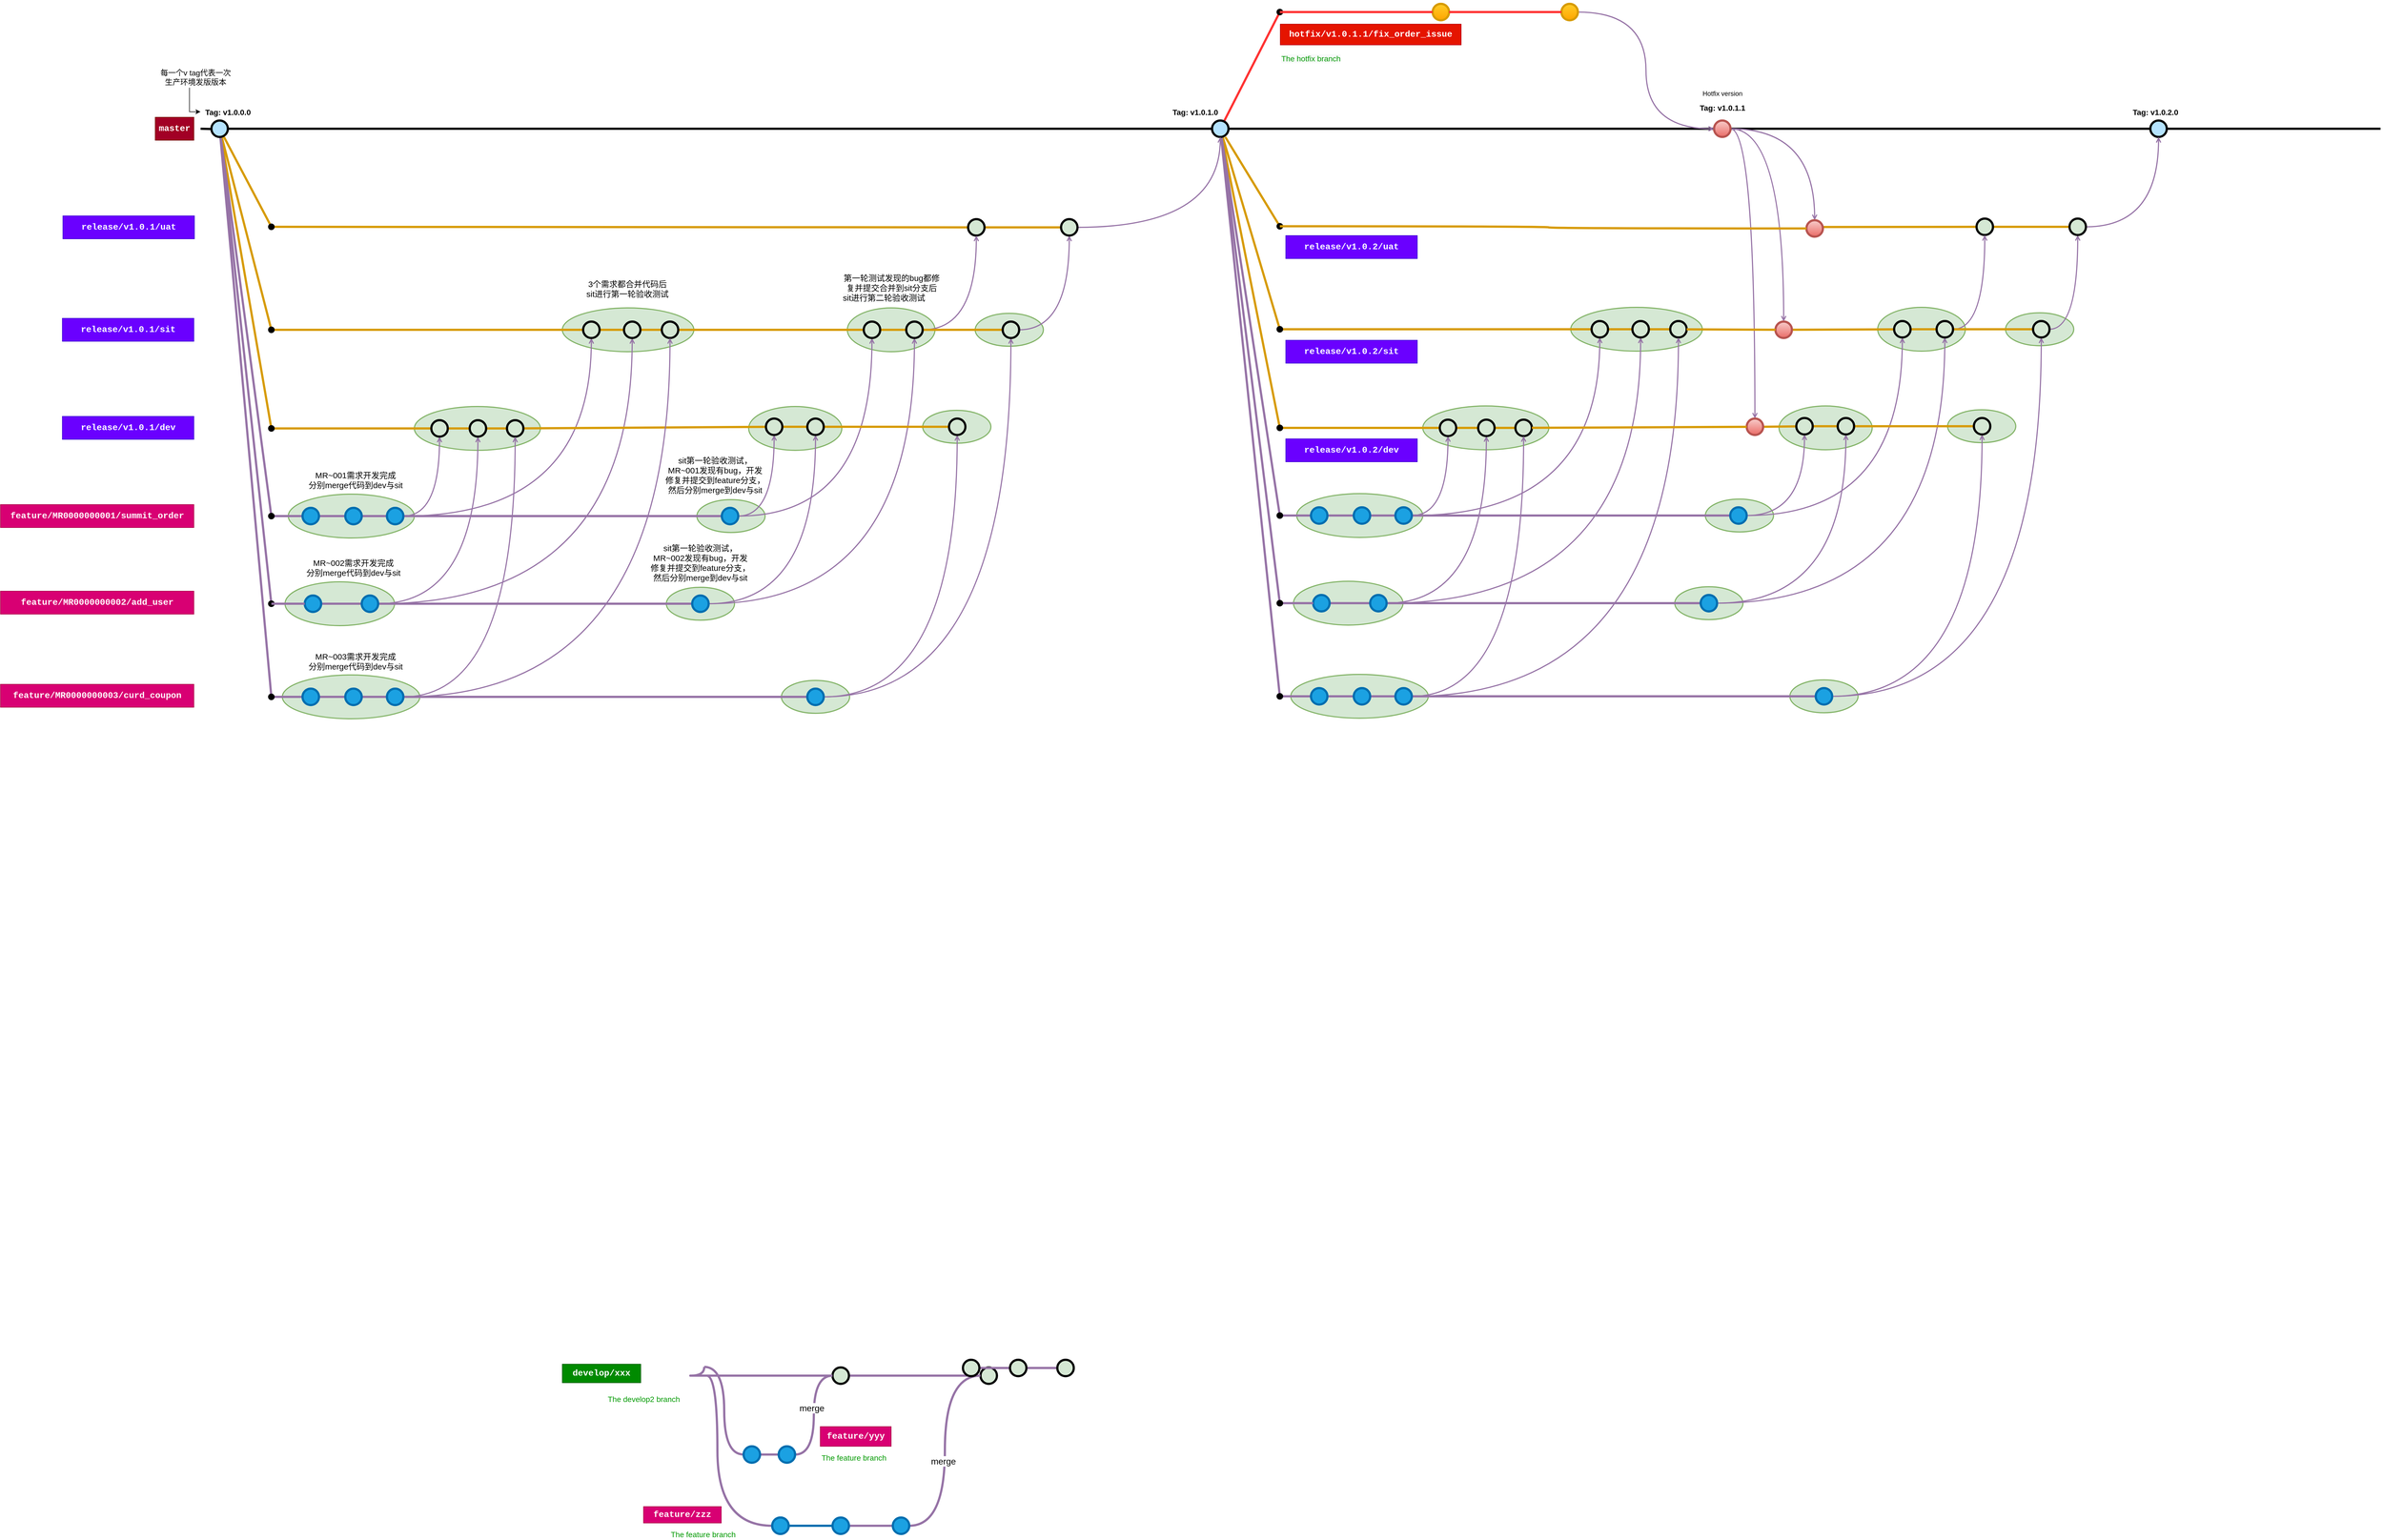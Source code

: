 <mxfile version="16.2.4" type="github">
  <diagram id="yPxyJZ8AM_hMuL3Unpa9" name="complex gitflow">
    <mxGraphModel dx="1497" dy="836" grid="1" gridSize="10" guides="1" tooltips="1" connect="1" arrows="1" fold="1" page="1" pageScale="1" pageWidth="1169" pageHeight="827" math="0" shadow="0">
      <root>
        <mxCell id="0" />
        <mxCell id="1" parent="0" />
        <mxCell id="-T3PyW82xdMcgZgr_7Au-171" value="" style="ellipse;whiteSpace=wrap;html=1;fontFamily=Helvetica;fontSize=15;fillColor=#d5e8d4;strokeColor=#82b366;strokeWidth=2;" vertex="1" parent="1">
          <mxGeometry x="1823.26" y="790" width="124.5" height="60" as="geometry" />
        </mxCell>
        <mxCell id="-T3PyW82xdMcgZgr_7Au-170" value="" style="ellipse;whiteSpace=wrap;html=1;fontFamily=Helvetica;fontSize=15;fillColor=#d5e8d4;strokeColor=#82b366;strokeWidth=2;" vertex="1" parent="1">
          <mxGeometry x="1727.5" y="967" width="124.5" height="60" as="geometry" />
        </mxCell>
        <mxCell id="-T3PyW82xdMcgZgr_7Au-169" value="" style="ellipse;whiteSpace=wrap;html=1;fontFamily=Helvetica;fontSize=15;fillColor=#d5e8d4;strokeColor=#82b366;strokeWidth=2;" vertex="1" parent="1">
          <mxGeometry x="1469.75" y="1460" width="124.5" height="60" as="geometry" />
        </mxCell>
        <mxCell id="-T3PyW82xdMcgZgr_7Au-148" value="" style="ellipse;whiteSpace=wrap;html=1;fontFamily=Helvetica;fontSize=15;fillColor=#d5e8d4;strokeColor=#82b366;strokeWidth=2;" vertex="1" parent="1">
          <mxGeometry x="1590" y="780" width="160" height="80" as="geometry" />
        </mxCell>
        <mxCell id="-T3PyW82xdMcgZgr_7Au-145" value="" style="ellipse;whiteSpace=wrap;html=1;fontFamily=Helvetica;fontSize=15;fillColor=#d5e8d4;strokeColor=#82b366;strokeWidth=2;" vertex="1" parent="1">
          <mxGeometry x="1410" y="960" width="170" height="80" as="geometry" />
        </mxCell>
        <mxCell id="-T3PyW82xdMcgZgr_7Au-142" value="" style="ellipse;whiteSpace=wrap;html=1;fontFamily=Helvetica;fontSize=15;fillColor=#d5e8d4;strokeColor=#82b366;strokeWidth=2;" vertex="1" parent="1">
          <mxGeometry x="1259.75" y="1290" width="124.5" height="60" as="geometry" />
        </mxCell>
        <mxCell id="-T3PyW82xdMcgZgr_7Au-141" value="" style="ellipse;whiteSpace=wrap;html=1;fontFamily=Helvetica;fontSize=15;fillColor=#d5e8d4;strokeColor=#82b366;strokeWidth=2;" vertex="1" parent="1">
          <mxGeometry x="1315.5" y="1130" width="124.5" height="60" as="geometry" />
        </mxCell>
        <mxCell id="-T3PyW82xdMcgZgr_7Au-124" value="" style="ellipse;whiteSpace=wrap;html=1;fontFamily=Helvetica;fontSize=15;fillColor=#d5e8d4;strokeColor=#82b366;strokeWidth=2;" vertex="1" parent="1">
          <mxGeometry x="1070" y="780" width="240" height="80" as="geometry" />
        </mxCell>
        <mxCell id="-T3PyW82xdMcgZgr_7Au-116" value="" style="ellipse;whiteSpace=wrap;html=1;fontFamily=Helvetica;fontSize=15;fillColor=#d5e8d4;strokeColor=#82b366;strokeWidth=2;" vertex="1" parent="1">
          <mxGeometry x="800" y="960" width="230" height="80" as="geometry" />
        </mxCell>
        <mxCell id="-T3PyW82xdMcgZgr_7Au-109" value="" style="ellipse;whiteSpace=wrap;html=1;fontFamily=Helvetica;fontSize=15;fillColor=#d5e8d4;strokeColor=#82b366;strokeWidth=2;" vertex="1" parent="1">
          <mxGeometry x="559.13" y="1450" width="250.87" height="80" as="geometry" />
        </mxCell>
        <mxCell id="-T3PyW82xdMcgZgr_7Au-108" value="" style="ellipse;whiteSpace=wrap;html=1;fontFamily=Helvetica;fontSize=15;fillColor=#d5e8d4;strokeColor=#82b366;strokeWidth=2;" vertex="1" parent="1">
          <mxGeometry x="564" y="1280" width="200" height="80" as="geometry" />
        </mxCell>
        <mxCell id="-T3PyW82xdMcgZgr_7Au-106" value="" style="ellipse;whiteSpace=wrap;html=1;fontFamily=Helvetica;fontSize=15;fillColor=#d5e8d4;strokeColor=#82b366;strokeWidth=2;" vertex="1" parent="1">
          <mxGeometry x="570" y="1120" width="230" height="80" as="geometry" />
        </mxCell>
        <mxCell id="EV5ATv0Y9bvTsMbR89la-1" value="" style="edgeStyle=orthogonalEdgeStyle;rounded=0;html=1;jettySize=auto;orthogonalLoop=1;plain-blue;endArrow=none;endFill=0;strokeWidth=4;strokeColor=#000000;entryX=0;entryY=0.5;entryDx=0;entryDy=0;entryPerimeter=0;" parent="1" source="EV5ATv0Y9bvTsMbR89la-2" target="EV5ATv0Y9bvTsMbR89la-4" edge="1">
          <mxGeometry x="459.75" y="453" as="geometry">
            <mxPoint x="619.75" y="453" as="targetPoint" />
          </mxGeometry>
        </mxCell>
        <mxCell id="-T3PyW82xdMcgZgr_7Au-7" style="edgeStyle=orthogonalEdgeStyle;rounded=0;orthogonalLoop=1;jettySize=auto;html=1;curved=1;endArrow=none;fontSize=15;strokeColor=#d79b00;endFill=0;strokeWidth=4;fillColor=#ffe6cc;entryX=0;entryY=0.5;entryDx=0;entryDy=0;entryPerimeter=0;exitX=0.609;exitY=0.413;exitDx=0;exitDy=0;exitPerimeter=0;" edge="1" parent="1" source="-T3PyW82xdMcgZgr_7Au-22" target="EV5ATv0Y9bvTsMbR89la-53">
          <mxGeometry relative="1" as="geometry">
            <mxPoint x="872" y="650" as="targetPoint" />
            <mxPoint x="497" y="633" as="sourcePoint" />
            <Array as="points" />
          </mxGeometry>
        </mxCell>
        <mxCell id="-T3PyW82xdMcgZgr_7Au-8" style="rounded=0;orthogonalLoop=1;jettySize=auto;html=1;endArrow=none;fontSize=15;strokeColor=#d79b00;endFill=0;strokeWidth=4;fillColor=#ffe6cc;" edge="1" parent="1" source="EV5ATv0Y9bvTsMbR89la-2" target="-T3PyW82xdMcgZgr_7Au-22">
          <mxGeometry relative="1" as="geometry">
            <mxPoint x="445" y="1160" as="targetPoint" />
          </mxGeometry>
        </mxCell>
        <mxCell id="-T3PyW82xdMcgZgr_7Au-27" style="shape=connector;rounded=0;orthogonalLoop=1;jettySize=auto;html=1;entryX=0.409;entryY=0.455;entryDx=0;entryDy=0;entryPerimeter=0;labelBackgroundColor=default;fontFamily=Helvetica;fontSize=15;fontColor=default;endArrow=none;endFill=0;strokeColor=#d79b00;strokeWidth=4;fillColor=#ffe6cc;" edge="1" parent="1" source="EV5ATv0Y9bvTsMbR89la-2" target="-T3PyW82xdMcgZgr_7Au-23">
          <mxGeometry relative="1" as="geometry" />
        </mxCell>
        <mxCell id="-T3PyW82xdMcgZgr_7Au-31" style="edgeStyle=none;shape=connector;rounded=0;orthogonalLoop=1;jettySize=auto;html=1;entryX=0.472;entryY=0.45;entryDx=0;entryDy=0;entryPerimeter=0;labelBackgroundColor=default;fontFamily=Helvetica;fontSize=15;fontColor=default;endArrow=none;endFill=0;strokeColor=#d79b00;strokeWidth=4;fillColor=#ffe6cc;" edge="1" parent="1" source="EV5ATv0Y9bvTsMbR89la-2" target="-T3PyW82xdMcgZgr_7Au-28">
          <mxGeometry relative="1" as="geometry" />
        </mxCell>
        <mxCell id="-T3PyW82xdMcgZgr_7Au-34" style="edgeStyle=none;shape=connector;rounded=0;orthogonalLoop=1;jettySize=auto;html=1;labelBackgroundColor=default;fontFamily=Helvetica;fontSize=15;fontColor=default;endArrow=none;endFill=0;strokeColor=#9673a6;strokeWidth=4;fillColor=#e1d5e7;entryX=0.433;entryY=0.461;entryDx=0;entryDy=0;entryPerimeter=0;" edge="1" parent="1" source="EV5ATv0Y9bvTsMbR89la-2" target="-T3PyW82xdMcgZgr_7Au-35">
          <mxGeometry relative="1" as="geometry">
            <mxPoint x="490" y="1160" as="targetPoint" />
          </mxGeometry>
        </mxCell>
        <mxCell id="-T3PyW82xdMcgZgr_7Au-52" style="edgeStyle=none;shape=connector;rounded=0;orthogonalLoop=1;jettySize=auto;html=1;labelBackgroundColor=default;fontFamily=Helvetica;fontSize=15;fontColor=default;endArrow=none;endFill=0;strokeColor=#9673a6;strokeWidth=4;fillColor=#e1d5e7;entryX=0.409;entryY=0.532;entryDx=0;entryDy=0;entryPerimeter=0;" edge="1" parent="1" source="EV5ATv0Y9bvTsMbR89la-2" target="-T3PyW82xdMcgZgr_7Au-53">
          <mxGeometry relative="1" as="geometry">
            <mxPoint x="480" y="1330" as="targetPoint" />
          </mxGeometry>
        </mxCell>
        <mxCell id="-T3PyW82xdMcgZgr_7Au-103" style="edgeStyle=none;shape=connector;rounded=0;orthogonalLoop=1;jettySize=auto;html=1;labelBackgroundColor=default;fontFamily=Helvetica;fontSize=15;fontColor=default;endArrow=none;endFill=0;strokeColor=#9673a6;strokeWidth=4;fillColor=#e1d5e7;" edge="1" parent="1" source="EV5ATv0Y9bvTsMbR89la-2" target="-T3PyW82xdMcgZgr_7Au-100">
          <mxGeometry relative="1" as="geometry" />
        </mxCell>
        <mxCell id="EV5ATv0Y9bvTsMbR89la-2" value="" style="verticalLabelPosition=bottom;verticalAlign=top;html=1;strokeWidth=4;shape=mxgraph.flowchart.on-page_reference;plain-blue;gradientColor=none;fillColor=#B5E3Fe;strokeColor=#000000;" parent="1" vertex="1">
          <mxGeometry x="429.75" y="438" width="30" height="30" as="geometry" />
        </mxCell>
        <mxCell id="EV5ATv0Y9bvTsMbR89la-86" value="" style="edgeStyle=orthogonalEdgeStyle;curved=1;rounded=0;orthogonalLoop=1;jettySize=auto;html=1;labelBackgroundColor=default;fontFamily=Helvetica;fontSize=11;fontColor=default;endArrow=none;endFill=0;strokeColor=#000000;strokeWidth=4;fillColor=#DAE8FC;gradientColor=#7EA6E0;" parent="1" source="EV5ATv0Y9bvTsMbR89la-4" target="EV5ATv0Y9bvTsMbR89la-84" edge="1">
          <mxGeometry relative="1" as="geometry">
            <mxPoint x="2435.5" y="453" as="targetPoint" />
          </mxGeometry>
        </mxCell>
        <mxCell id="-T3PyW82xdMcgZgr_7Au-266" style="edgeStyle=none;shape=connector;rounded=0;orthogonalLoop=1;jettySize=auto;html=1;entryX=0.355;entryY=0.358;entryDx=0;entryDy=0;entryPerimeter=0;labelBackgroundColor=default;fontFamily=Helvetica;fontSize=15;fontColor=default;endArrow=none;endFill=0;strokeColor=#d79b00;strokeWidth=4;fillColor=#ffe6cc;" edge="1" parent="1" source="EV5ATv0Y9bvTsMbR89la-4" target="-T3PyW82xdMcgZgr_7Au-197">
          <mxGeometry relative="1" as="geometry" />
        </mxCell>
        <mxCell id="-T3PyW82xdMcgZgr_7Au-267" style="edgeStyle=none;shape=connector;rounded=0;orthogonalLoop=1;jettySize=auto;html=1;entryX=0.438;entryY=0.408;entryDx=0;entryDy=0;entryPerimeter=0;labelBackgroundColor=default;fontFamily=Helvetica;fontSize=15;fontColor=default;endArrow=none;endFill=0;strokeColor=#d79b00;strokeWidth=4;fillColor=#ffe6cc;" edge="1" parent="1" source="EV5ATv0Y9bvTsMbR89la-4" target="-T3PyW82xdMcgZgr_7Au-198">
          <mxGeometry relative="1" as="geometry" />
        </mxCell>
        <mxCell id="-T3PyW82xdMcgZgr_7Au-268" style="edgeStyle=none;shape=connector;rounded=0;orthogonalLoop=1;jettySize=auto;html=1;entryX=0.313;entryY=0.533;entryDx=0;entryDy=0;entryPerimeter=0;labelBackgroundColor=default;fontFamily=Helvetica;fontSize=15;fontColor=default;endArrow=none;endFill=0;strokeColor=#d79b00;strokeWidth=4;fillColor=#ffe6cc;" edge="1" parent="1" source="EV5ATv0Y9bvTsMbR89la-4" target="-T3PyW82xdMcgZgr_7Au-201">
          <mxGeometry relative="1" as="geometry" />
        </mxCell>
        <mxCell id="-T3PyW82xdMcgZgr_7Au-269" style="edgeStyle=none;shape=connector;rounded=0;orthogonalLoop=1;jettySize=auto;html=1;labelBackgroundColor=default;fontFamily=Helvetica;fontSize=15;fontColor=default;endArrow=none;endFill=0;strokeColor=#9673a6;strokeWidth=4;fillColor=#e1d5e7;" edge="1" parent="1" source="EV5ATv0Y9bvTsMbR89la-4" target="-T3PyW82xdMcgZgr_7Au-203">
          <mxGeometry relative="1" as="geometry" />
        </mxCell>
        <mxCell id="-T3PyW82xdMcgZgr_7Au-270" style="edgeStyle=none;shape=connector;rounded=0;orthogonalLoop=1;jettySize=auto;html=1;labelBackgroundColor=default;fontFamily=Helvetica;fontSize=15;fontColor=default;endArrow=none;endFill=0;strokeColor=#9673a6;strokeWidth=4;fillColor=#e1d5e7;" edge="1" parent="1" source="EV5ATv0Y9bvTsMbR89la-4" target="-T3PyW82xdMcgZgr_7Au-224">
          <mxGeometry relative="1" as="geometry" />
        </mxCell>
        <mxCell id="-T3PyW82xdMcgZgr_7Au-271" style="edgeStyle=none;shape=connector;rounded=0;orthogonalLoop=1;jettySize=auto;html=1;entryX=0.64;entryY=0.818;entryDx=0;entryDy=0;entryPerimeter=0;labelBackgroundColor=default;fontFamily=Helvetica;fontSize=15;fontColor=default;endArrow=none;endFill=0;strokeColor=#9673a6;strokeWidth=4;fillColor=#e1d5e7;" edge="1" parent="1" source="EV5ATv0Y9bvTsMbR89la-4" target="-T3PyW82xdMcgZgr_7Au-247">
          <mxGeometry relative="1" as="geometry" />
        </mxCell>
        <mxCell id="-T3PyW82xdMcgZgr_7Au-278" style="edgeStyle=none;shape=connector;rounded=0;orthogonalLoop=1;jettySize=auto;html=1;entryX=0.355;entryY=0.717;entryDx=0;entryDy=0;entryPerimeter=0;labelBackgroundColor=default;fontFamily=Helvetica;fontSize=15;fontColor=default;endArrow=none;endFill=0;strokeColor=#FF3333;strokeWidth=4;fillColor=#e1d5e7;" edge="1" parent="1" source="EV5ATv0Y9bvTsMbR89la-4" target="-T3PyW82xdMcgZgr_7Au-276">
          <mxGeometry relative="1" as="geometry" />
        </mxCell>
        <mxCell id="EV5ATv0Y9bvTsMbR89la-4" value="" style="verticalLabelPosition=bottom;verticalAlign=top;html=1;strokeWidth=4;shape=mxgraph.flowchart.on-page_reference;plain-blue;gradientColor=none;strokeColor=#000000;fillColor=#B5E3FE;" parent="1" vertex="1">
          <mxGeometry x="2255.5" y="438" width="30" height="30" as="geometry" />
        </mxCell>
        <mxCell id="EV5ATv0Y9bvTsMbR89la-6" value="" style="edgeStyle=orthogonalEdgeStyle;rounded=0;html=1;jettySize=auto;orthogonalLoop=1;strokeWidth=4;endArrow=none;endFill=0;" parent="1" target="EV5ATv0Y9bvTsMbR89la-2" edge="1">
          <mxGeometry x="359.75" y="453" as="geometry">
            <mxPoint x="410" y="453" as="sourcePoint" />
          </mxGeometry>
        </mxCell>
        <mxCell id="EV5ATv0Y9bvTsMbR89la-7" value="&lt;font style=&quot;font-size: 16px&quot;&gt;master&lt;/font&gt;" style="text;html=1;strokeColor=#6F0000;fillColor=#a20025;align=center;verticalAlign=middle;whiteSpace=wrap;overflow=hidden;fontSize=14;fontStyle=1;fontFamily=Courier New;fontColor=#ffffff;" parent="1" vertex="1">
          <mxGeometry x="327.25" y="432" width="70.5" height="42" as="geometry" />
        </mxCell>
        <mxCell id="EV5ATv0Y9bvTsMbR89la-10" value="Tag: v1.0.0.0" style="text;html=1;strokeColor=none;fillColor=none;align=center;verticalAlign=middle;whiteSpace=wrap;overflow=hidden;fontSize=14;fontStyle=1" parent="1" vertex="1">
          <mxGeometry x="409.75" y="412" width="100.25" height="20" as="geometry" />
        </mxCell>
        <mxCell id="EV5ATv0Y9bvTsMbR89la-11" value="Tag: v1.0.1.0" style="text;html=1;strokeColor=none;fillColor=none;align=center;verticalAlign=middle;whiteSpace=wrap;overflow=hidden;fontSize=14;fontStyle=1" parent="1" vertex="1">
          <mxGeometry x="2170" y="412" width="110" height="20" as="geometry" />
        </mxCell>
        <mxCell id="EV5ATv0Y9bvTsMbR89la-12" value="" style="edgeStyle=orthogonalEdgeStyle;rounded=0;orthogonalLoop=1;jettySize=auto;html=1;fontSize=12;fontColor=#000000;entryX=0;entryY=0.5;entryDx=0;entryDy=0;" parent="1" source="EV5ATv0Y9bvTsMbR89la-13" target="EV5ATv0Y9bvTsMbR89la-10" edge="1">
          <mxGeometry relative="1" as="geometry">
            <mxPoint x="389.75" y="422" as="targetPoint" />
            <Array as="points">
              <mxPoint x="389.75" y="422" />
              <mxPoint x="389.75" y="422" />
            </Array>
          </mxGeometry>
        </mxCell>
        <mxCell id="EV5ATv0Y9bvTsMbR89la-13" value="&lt;div style=&quot;text-align: center&quot;&gt;&lt;span&gt;&lt;font style=&quot;font-size: 14px&quot;&gt;每一个v tag代表一次生产环境发版版本&lt;/font&gt;&lt;/span&gt;&lt;/div&gt;" style="text;html=1;strokeColor=none;fillColor=none;align=left;verticalAlign=middle;whiteSpace=wrap;overflow=hidden;fontSize=11;fontStyle=0;fontColor=#000000;" parent="1" vertex="1">
          <mxGeometry x="330" y="340" width="140" height="38" as="geometry" />
        </mxCell>
        <mxCell id="EV5ATv0Y9bvTsMbR89la-25" value="&lt;font style=&quot;font-size: 16px&quot;&gt;release/v1.0.1/uat&lt;/font&gt;" style="text;html=1;strokeColor=#3700CC;fillColor=#6a00ff;align=center;verticalAlign=middle;whiteSpace=wrap;overflow=hidden;fontSize=14;fontStyle=1;fontFamily=Courier New;fontColor=#ffffff;" parent="1" vertex="1">
          <mxGeometry x="158.76" y="612" width="240" height="42" as="geometry" />
        </mxCell>
        <mxCell id="EV5ATv0Y9bvTsMbR89la-41" value="&lt;font style=&quot;font-size: 16px&quot;&gt;develop/xxx&lt;/font&gt;" style="text;html=1;strokeColor=#005700;fillColor=#008a00;align=center;verticalAlign=middle;whiteSpace=wrap;overflow=hidden;fontSize=14;fontStyle=1;fontFamily=Courier New;fontColor=#ffffff;" parent="1" vertex="1">
          <mxGeometry x="1070" y="2708" width="143.13" height="34" as="geometry" />
        </mxCell>
        <mxCell id="EV5ATv0Y9bvTsMbR89la-42" value="The develop2 branch" style="text;html=1;strokeColor=none;fillColor=none;align=left;verticalAlign=middle;whiteSpace=wrap;overflow=hidden;fontSize=14;fontStyle=0;fontColor=#009900;" parent="1" vertex="1">
          <mxGeometry x="1151" y="2761" width="146.75" height="20" as="geometry" />
        </mxCell>
        <mxCell id="EV5ATv0Y9bvTsMbR89la-43" style="edgeStyle=orthogonalEdgeStyle;curved=1;rounded=0;html=1;exitX=1;exitY=0.5;exitPerimeter=0;endArrow=none;endFill=0;jettySize=auto;orthogonalLoop=1;strokeWidth=4;fontSize=15;fillColor=#e1d5e7;strokeColor=#9673a6;" parent="1" target="EV5ATv0Y9bvTsMbR89la-46" edge="1">
          <mxGeometry relative="1" as="geometry">
            <Array as="points">
              <mxPoint x="1281.75" y="2729" />
              <mxPoint x="1281.75" y="2729" />
            </Array>
            <mxPoint x="1329" y="2713" as="sourcePoint" />
          </mxGeometry>
        </mxCell>
        <mxCell id="EV5ATv0Y9bvTsMbR89la-139" value="" style="edgeStyle=orthogonalEdgeStyle;curved=1;rounded=0;sketch=0;orthogonalLoop=1;jettySize=auto;html=1;shadow=0;labelBackgroundColor=default;fontFamily=Helvetica;fontSize=11;fontColor=default;endArrow=none;endFill=0;strokeColor=#9673a6;strokeWidth=4;fillColor=#e1d5e7;entryX=0;entryY=0.5;entryDx=0;entryDy=0;entryPerimeter=0;" parent="1" target="EV5ATv0Y9bvTsMbR89la-140" edge="1">
          <mxGeometry relative="1" as="geometry">
            <mxPoint x="1403" y="2883" as="targetPoint" />
            <mxPoint x="1329" y="2713.059" as="sourcePoint" />
          </mxGeometry>
        </mxCell>
        <mxCell id="EV5ATv0Y9bvTsMbR89la-147" value="" style="edgeStyle=orthogonalEdgeStyle;curved=1;rounded=0;sketch=0;orthogonalLoop=1;jettySize=auto;html=1;shadow=0;labelBackgroundColor=default;fontFamily=Helvetica;fontSize=11;fontColor=default;endArrow=none;endFill=0;strokeColor=#9673a6;strokeWidth=4;fillColor=#e1d5e7;" parent="1" target="EV5ATv0Y9bvTsMbR89la-148" edge="1">
          <mxGeometry relative="1" as="geometry">
            <mxPoint x="1444" y="3003" as="targetPoint" />
            <Array as="points">
              <mxPoint x="1353" y="2729" />
              <mxPoint x="1353" y="3003" />
            </Array>
            <mxPoint x="1314.032" y="2728" as="sourcePoint" />
          </mxGeometry>
        </mxCell>
        <mxCell id="EV5ATv0Y9bvTsMbR89la-45" style="edgeStyle=orthogonalEdgeStyle;curved=1;rounded=0;html=1;exitX=1;exitY=0.5;exitPerimeter=0;entryX=0;entryY=0.5;entryPerimeter=0;endArrow=none;endFill=0;jettySize=auto;orthogonalLoop=1;strokeWidth=4;fontSize=15;fillColor=#e1d5e7;strokeColor=#9673a6;" parent="1" source="EV5ATv0Y9bvTsMbR89la-46" target="EV5ATv0Y9bvTsMbR89la-47" edge="1">
          <mxGeometry relative="1" as="geometry" />
        </mxCell>
        <mxCell id="EV5ATv0Y9bvTsMbR89la-46" value="" style="verticalLabelPosition=bottom;verticalAlign=top;html=1;strokeWidth=4;shape=mxgraph.flowchart.on-page_reference;plain-purple;gradientColor=none;strokeColor=#000000;fillColor=#D5E8D4;" parent="1" vertex="1">
          <mxGeometry x="1563" y="2714" width="30" height="30" as="geometry" />
        </mxCell>
        <mxCell id="EV5ATv0Y9bvTsMbR89la-47" value="" style="verticalLabelPosition=bottom;verticalAlign=top;html=1;strokeWidth=4;shape=mxgraph.flowchart.on-page_reference;plain-purple;gradientColor=none;strokeColor=#000000;fillColor=#D5E8D4;" parent="1" vertex="1">
          <mxGeometry x="1833" y="2714" width="30" height="30" as="geometry" />
        </mxCell>
        <mxCell id="-T3PyW82xdMcgZgr_7Au-166" value="" style="edgeStyle=none;shape=connector;rounded=0;orthogonalLoop=1;jettySize=auto;html=1;labelBackgroundColor=default;fontFamily=Helvetica;fontSize=15;fontColor=default;startArrow=none;endArrow=none;endFill=0;strokeColor=#d79b00;strokeWidth=4;fillColor=#ffe6cc;" edge="1" parent="1" source="EV5ATv0Y9bvTsMbR89la-53" target="-T3PyW82xdMcgZgr_7Au-165">
          <mxGeometry relative="1" as="geometry" />
        </mxCell>
        <mxCell id="EV5ATv0Y9bvTsMbR89la-53" value="" style="verticalLabelPosition=bottom;verticalAlign=top;html=1;strokeWidth=4;shape=mxgraph.flowchart.on-page_reference;plain-purple;gradientColor=none;strokeColor=#000000;fillColor=#D5E8D4;" parent="1" vertex="1">
          <mxGeometry x="1810.38" y="618" width="30" height="30" as="geometry" />
        </mxCell>
        <mxCell id="EV5ATv0Y9bvTsMbR89la-94" value="" style="edgeStyle=orthogonalEdgeStyle;curved=1;rounded=0;orthogonalLoop=1;jettySize=auto;html=1;labelBackgroundColor=default;fontFamily=Helvetica;fontSize=11;fontColor=default;endArrow=none;endFill=0;strokeColor=#000000;strokeWidth=4;fillColor=#DAE8FC;gradientColor=#7EA6E0;" parent="1" source="EV5ATv0Y9bvTsMbR89la-84" target="EV5ATv0Y9bvTsMbR89la-104" edge="1">
          <mxGeometry relative="1" as="geometry">
            <mxPoint x="3531.5" y="453" as="targetPoint" />
          </mxGeometry>
        </mxCell>
        <mxCell id="-T3PyW82xdMcgZgr_7Au-294" style="edgeStyle=orthogonalEdgeStyle;shape=connector;curved=1;rounded=0;sketch=0;orthogonalLoop=1;jettySize=auto;html=1;entryX=0.5;entryY=0;entryDx=0;entryDy=0;entryPerimeter=0;shadow=0;labelBackgroundColor=default;fontFamily=Helvetica;fontSize=15;fontColor=default;startArrow=none;endArrow=open;endFill=0;strokeColor=#9673a6;strokeWidth=2;fillColor=#e1d5e7;" edge="1" parent="1" source="EV5ATv0Y9bvTsMbR89la-84" target="-T3PyW82xdMcgZgr_7Au-288">
          <mxGeometry relative="1" as="geometry" />
        </mxCell>
        <mxCell id="-T3PyW82xdMcgZgr_7Au-295" style="edgeStyle=orthogonalEdgeStyle;shape=connector;curved=1;rounded=0;sketch=0;orthogonalLoop=1;jettySize=auto;html=1;shadow=0;labelBackgroundColor=default;fontFamily=Helvetica;fontSize=15;fontColor=default;startArrow=none;endArrow=open;endFill=0;strokeColor=#9673a6;strokeWidth=2;fillColor=#e1d5e7;" edge="1" parent="1" source="EV5ATv0Y9bvTsMbR89la-84" target="-T3PyW82xdMcgZgr_7Au-285">
          <mxGeometry relative="1" as="geometry" />
        </mxCell>
        <mxCell id="-T3PyW82xdMcgZgr_7Au-299" style="edgeStyle=orthogonalEdgeStyle;shape=connector;curved=1;rounded=0;sketch=0;orthogonalLoop=1;jettySize=auto;html=1;entryX=0.5;entryY=0;entryDx=0;entryDy=0;entryPerimeter=0;shadow=0;labelBackgroundColor=default;fontFamily=Helvetica;fontSize=15;fontColor=default;startArrow=none;endArrow=open;endFill=0;strokeColor=#9673a6;strokeWidth=2;fillColor=#e1d5e7;" edge="1" parent="1" source="EV5ATv0Y9bvTsMbR89la-84" target="-T3PyW82xdMcgZgr_7Au-297">
          <mxGeometry relative="1" as="geometry" />
        </mxCell>
        <mxCell id="EV5ATv0Y9bvTsMbR89la-84" value="" style="verticalLabelPosition=bottom;verticalAlign=top;html=1;strokeWidth=4;shape=mxgraph.flowchart.on-page_reference;plain-blue;gradientColor=#EA6B66;strokeColor=#B85450;fillColor=#F8CECC;" parent="1" vertex="1">
          <mxGeometry x="3171.5" y="438" width="30" height="30" as="geometry" />
        </mxCell>
        <mxCell id="EV5ATv0Y9bvTsMbR89la-88" value="&lt;font style=&quot;font-size: 16px&quot;&gt;hotfix/v1.0.1.1/fix_order_issue&lt;/font&gt;" style="text;html=1;strokeColor=#B20000;fillColor=#e51400;align=center;verticalAlign=middle;whiteSpace=wrap;overflow=hidden;fontSize=14;fontStyle=1;fontFamily=Courier New;fontColor=#ffffff;" parent="1" vertex="1">
          <mxGeometry x="2380" y="262" width="330" height="38" as="geometry" />
        </mxCell>
        <mxCell id="EV5ATv0Y9bvTsMbR89la-89" value="&lt;span style=&quot;color: rgb(0 , 153 , 0) ; font-family: &amp;#34;helvetica&amp;#34; ; font-size: 14px ; font-style: normal ; font-weight: 400 ; letter-spacing: normal ; text-align: left ; text-indent: 0px ; text-transform: none ; word-spacing: 0px ; background-color: rgb(248 , 249 , 250) ; display: inline ; float: none&quot;&gt;The hotfix branch&lt;/span&gt;" style="text;whiteSpace=wrap;html=1;fontSize=11;fontFamily=Helvetica;fontColor=default;" parent="1" vertex="1">
          <mxGeometry x="2380" y="310" width="140" height="30" as="geometry" />
        </mxCell>
        <mxCell id="EV5ATv0Y9bvTsMbR89la-101" value="Tag: v1.0.1.1" style="text;html=1;strokeColor=none;fillColor=none;align=center;verticalAlign=middle;whiteSpace=wrap;overflow=hidden;fontSize=14;fontStyle=1" parent="1" vertex="1">
          <mxGeometry x="3131.5" y="404" width="110" height="20" as="geometry" />
        </mxCell>
        <mxCell id="EV5ATv0Y9bvTsMbR89la-118" value="" style="edgeStyle=orthogonalEdgeStyle;curved=1;rounded=0;sketch=0;orthogonalLoop=1;jettySize=auto;html=1;shadow=0;labelBackgroundColor=default;fontFamily=Helvetica;fontSize=11;fontColor=default;endArrow=none;endFill=0;strokeColor=#000000;strokeWidth=4;fillColor=#DAE8FC;gradientColor=#7EA6E0;" parent="1" source="EV5ATv0Y9bvTsMbR89la-104" edge="1">
          <mxGeometry relative="1" as="geometry">
            <mxPoint x="4387.5" y="453" as="targetPoint" />
          </mxGeometry>
        </mxCell>
        <mxCell id="EV5ATv0Y9bvTsMbR89la-104" value="" style="verticalLabelPosition=bottom;verticalAlign=top;html=1;strokeWidth=4;shape=mxgraph.flowchart.on-page_reference;plain-blue;gradientColor=none;fillColor=#B5E3Fe;strokeColor=#000000;" parent="1" vertex="1">
          <mxGeometry x="3967.5" y="438" width="30" height="30" as="geometry" />
        </mxCell>
        <mxCell id="EV5ATv0Y9bvTsMbR89la-108" value="Hotfix version" style="text;html=1;strokeColor=none;fillColor=none;align=center;verticalAlign=middle;whiteSpace=wrap;overflow=hidden;" parent="1" vertex="1">
          <mxGeometry x="3146.5" y="374" width="80" height="30" as="geometry" />
        </mxCell>
        <mxCell id="EV5ATv0Y9bvTsMbR89la-110" value="Tag: v1.0.2.0" style="text;html=1;strokeColor=none;fillColor=none;align=center;verticalAlign=middle;whiteSpace=wrap;overflow=hidden;fontSize=14;fontStyle=1" parent="1" vertex="1">
          <mxGeometry x="3922.38" y="412" width="110" height="20" as="geometry" />
        </mxCell>
        <mxCell id="EV5ATv0Y9bvTsMbR89la-142" value="" style="edgeStyle=orthogonalEdgeStyle;curved=1;rounded=0;sketch=0;orthogonalLoop=1;jettySize=auto;html=1;shadow=0;labelBackgroundColor=default;fontFamily=Helvetica;fontSize=11;fontColor=default;endArrow=none;endFill=0;strokeColor=#9673a6;strokeWidth=4;fillColor=#e1d5e7;" parent="1" source="EV5ATv0Y9bvTsMbR89la-140" target="EV5ATv0Y9bvTsMbR89la-141" edge="1">
          <mxGeometry relative="1" as="geometry" />
        </mxCell>
        <mxCell id="EV5ATv0Y9bvTsMbR89la-140" value="" style="verticalLabelPosition=bottom;verticalAlign=top;html=1;strokeWidth=4;shape=mxgraph.flowchart.on-page_reference;strokeColor=#006EAF;fillColor=#1ba1e2;fontColor=#ffffff;" parent="1" vertex="1">
          <mxGeometry x="1400.75" y="2858" width="30" height="30" as="geometry" />
        </mxCell>
        <mxCell id="EV5ATv0Y9bvTsMbR89la-143" style="edgeStyle=orthogonalEdgeStyle;curved=1;rounded=0;sketch=0;orthogonalLoop=1;jettySize=auto;html=1;entryX=0;entryY=0.5;entryDx=0;entryDy=0;entryPerimeter=0;shadow=0;labelBackgroundColor=default;fontFamily=Helvetica;fontSize=11;fontColor=default;endArrow=none;endFill=0;strokeColor=#9673a6;strokeWidth=4;fillColor=#e1d5e7;" parent="1" source="EV5ATv0Y9bvTsMbR89la-141" target="EV5ATv0Y9bvTsMbR89la-46" edge="1">
          <mxGeometry relative="1" as="geometry" />
        </mxCell>
        <mxCell id="5tv51Jx-cSoEhAOoKkBY-17" value="merge" style="edgeLabel;html=1;align=center;verticalAlign=middle;resizable=0;points=[];fontSize=16;" parent="EV5ATv0Y9bvTsMbR89la-143" vertex="1" connectable="0">
          <mxGeometry x="0.123" y="4" relative="1" as="geometry">
            <mxPoint as="offset" />
          </mxGeometry>
        </mxCell>
        <mxCell id="EV5ATv0Y9bvTsMbR89la-141" value="" style="verticalLabelPosition=bottom;verticalAlign=top;html=1;strokeWidth=4;shape=mxgraph.flowchart.on-page_reference;strokeColor=#006EAF;fillColor=#1ba1e2;fontColor=#ffffff;" parent="1" vertex="1">
          <mxGeometry x="1464.75" y="2858" width="30" height="30" as="geometry" />
        </mxCell>
        <mxCell id="EV5ATv0Y9bvTsMbR89la-144" value="The feature branch" style="text;html=1;strokeColor=none;fillColor=none;align=left;verticalAlign=middle;whiteSpace=wrap;overflow=hidden;fontSize=14;fontStyle=0;fontColor=#009900;" parent="1" vertex="1">
          <mxGeometry x="1540.62" y="2868" width="146.75" height="20" as="geometry" />
        </mxCell>
        <mxCell id="EV5ATv0Y9bvTsMbR89la-145" value="&lt;font style=&quot;font-size: 16px&quot;&gt;feature/yyy&lt;/font&gt;" style="text;html=1;strokeColor=#A50040;fillColor=#d80073;align=center;verticalAlign=middle;whiteSpace=wrap;overflow=hidden;fontSize=14;fontStyle=1;fontFamily=Courier New;fontColor=#ffffff;" parent="1" vertex="1">
          <mxGeometry x="1540.62" y="2822" width="129.38" height="36" as="geometry" />
        </mxCell>
        <mxCell id="EV5ATv0Y9bvTsMbR89la-150" value="" style="edgeStyle=orthogonalEdgeStyle;curved=1;rounded=0;sketch=0;orthogonalLoop=1;jettySize=auto;html=1;shadow=0;labelBackgroundColor=default;fontFamily=Helvetica;fontSize=11;fontColor=default;endArrow=none;endFill=0;strokeColor=#006EAF;strokeWidth=4;fillColor=#1ba1e2;" parent="1" source="EV5ATv0Y9bvTsMbR89la-148" target="EV5ATv0Y9bvTsMbR89la-149" edge="1">
          <mxGeometry relative="1" as="geometry" />
        </mxCell>
        <mxCell id="EV5ATv0Y9bvTsMbR89la-148" value="" style="verticalLabelPosition=bottom;verticalAlign=top;html=1;strokeWidth=4;shape=mxgraph.flowchart.on-page_reference;strokeColor=#006EAF;fillColor=#1ba1e2;fontColor=#ffffff;" parent="1" vertex="1">
          <mxGeometry x="1453" y="2988" width="30" height="30" as="geometry" />
        </mxCell>
        <mxCell id="EV5ATv0Y9bvTsMbR89la-152" value="" style="edgeStyle=orthogonalEdgeStyle;curved=1;rounded=0;sketch=0;orthogonalLoop=1;jettySize=auto;html=1;shadow=0;labelBackgroundColor=default;fontFamily=Helvetica;fontSize=11;fontColor=default;endArrow=none;endFill=0;strokeColor=#9673a6;strokeWidth=4;fillColor=#e1d5e7;" parent="1" source="EV5ATv0Y9bvTsMbR89la-149" target="EV5ATv0Y9bvTsMbR89la-151" edge="1">
          <mxGeometry relative="1" as="geometry" />
        </mxCell>
        <mxCell id="EV5ATv0Y9bvTsMbR89la-149" value="" style="verticalLabelPosition=bottom;verticalAlign=top;html=1;strokeWidth=4;shape=mxgraph.flowchart.on-page_reference;strokeColor=#006EAF;fillColor=#1ba1e2;fontColor=#ffffff;" parent="1" vertex="1">
          <mxGeometry x="1563" y="2988" width="30" height="30" as="geometry" />
        </mxCell>
        <mxCell id="EV5ATv0Y9bvTsMbR89la-154" value="" style="edgeStyle=orthogonalEdgeStyle;curved=1;rounded=0;sketch=0;orthogonalLoop=1;jettySize=auto;html=1;shadow=0;labelBackgroundColor=default;fontFamily=Helvetica;fontSize=11;fontColor=default;endArrow=none;endFill=0;strokeColor=#9673a6;strokeWidth=4;fillColor=#e1d5e7;entryX=0;entryY=0.5;entryDx=0;entryDy=0;entryPerimeter=0;" parent="1" source="EV5ATv0Y9bvTsMbR89la-151" target="EV5ATv0Y9bvTsMbR89la-47" edge="1">
          <mxGeometry relative="1" as="geometry">
            <mxPoint x="1783" y="3003" as="targetPoint" />
          </mxGeometry>
        </mxCell>
        <mxCell id="5tv51Jx-cSoEhAOoKkBY-18" value="merge" style="edgeLabel;html=1;align=center;verticalAlign=middle;resizable=0;points=[];fontSize=16;" parent="EV5ATv0Y9bvTsMbR89la-154" vertex="1" connectable="0">
          <mxGeometry x="-0.094" y="3" relative="1" as="geometry">
            <mxPoint as="offset" />
          </mxGeometry>
        </mxCell>
        <mxCell id="EV5ATv0Y9bvTsMbR89la-151" value="" style="verticalLabelPosition=bottom;verticalAlign=top;html=1;strokeWidth=4;shape=mxgraph.flowchart.on-page_reference;strokeColor=#006EAF;fillColor=#1ba1e2;fontColor=#ffffff;" parent="1" vertex="1">
          <mxGeometry x="1673" y="2988" width="30" height="30" as="geometry" />
        </mxCell>
        <mxCell id="EV5ATv0Y9bvTsMbR89la-155" value="The feature branch" style="text;html=1;strokeColor=none;fillColor=none;align=left;verticalAlign=middle;whiteSpace=wrap;overflow=hidden;fontSize=14;fontStyle=0;fontColor=#009900;" parent="1" vertex="1">
          <mxGeometry x="1266.25" y="3008" width="146.75" height="20" as="geometry" />
        </mxCell>
        <mxCell id="EV5ATv0Y9bvTsMbR89la-156" value="&lt;font style=&quot;font-size: 16px&quot;&gt;feature/zzz&lt;/font&gt;" style="text;html=1;strokeColor=#A50040;fillColor=#d80073;align=center;verticalAlign=middle;whiteSpace=wrap;overflow=hidden;fontSize=14;fontStyle=1;fontFamily=Courier New;fontColor=#ffffff;" parent="1" vertex="1">
          <mxGeometry x="1218.19" y="2968" width="141.81" height="30" as="geometry" />
        </mxCell>
        <mxCell id="5tv51Jx-cSoEhAOoKkBY-4" value="" style="verticalLabelPosition=bottom;verticalAlign=top;html=1;strokeWidth=4;shape=mxgraph.flowchart.on-page_reference;strokeColor=#006EAF;fillColor=#1ba1e2;fontColor=#ffffff;" parent="1" vertex="1">
          <mxGeometry x="1453" y="2988" width="30" height="30" as="geometry" />
        </mxCell>
        <mxCell id="-T3PyW82xdMcgZgr_7Au-1" style="edgeStyle=orthogonalEdgeStyle;curved=1;rounded=0;html=1;exitX=1;exitY=0.5;exitPerimeter=0;endArrow=none;endFill=0;jettySize=auto;orthogonalLoop=1;strokeWidth=4;fontSize=15;fillColor=#e1d5e7;strokeColor=#9673a6;" edge="1" parent="1" source="-T3PyW82xdMcgZgr_7Au-2" target="-T3PyW82xdMcgZgr_7Au-4">
          <mxGeometry relative="1" as="geometry">
            <Array as="points">
              <mxPoint x="1790.97" y="2715" />
              <mxPoint x="1790.97" y="2715" />
            </Array>
          </mxGeometry>
        </mxCell>
        <mxCell id="-T3PyW82xdMcgZgr_7Au-2" value="" style="verticalLabelPosition=bottom;verticalAlign=top;html=1;strokeWidth=4;shape=mxgraph.flowchart.on-page_reference;plain-purple;gradientColor=none;strokeColor=#000000;fillColor=#D5E8D4;" vertex="1" parent="1">
          <mxGeometry x="1800.97" y="2700" width="30" height="30" as="geometry" />
        </mxCell>
        <mxCell id="-T3PyW82xdMcgZgr_7Au-3" style="edgeStyle=orthogonalEdgeStyle;curved=1;rounded=0;html=1;exitX=1;exitY=0.5;exitPerimeter=0;entryX=0;entryY=0.5;entryPerimeter=0;endArrow=none;endFill=0;jettySize=auto;orthogonalLoop=1;strokeWidth=4;fontSize=15;fillColor=#e1d5e7;strokeColor=#9673a6;" edge="1" parent="1" source="-T3PyW82xdMcgZgr_7Au-4" target="-T3PyW82xdMcgZgr_7Au-5">
          <mxGeometry relative="1" as="geometry" />
        </mxCell>
        <mxCell id="-T3PyW82xdMcgZgr_7Au-4" value="" style="verticalLabelPosition=bottom;verticalAlign=top;html=1;strokeWidth=4;shape=mxgraph.flowchart.on-page_reference;plain-purple;gradientColor=none;strokeColor=#000000;fillColor=#D5E8D4;" vertex="1" parent="1">
          <mxGeometry x="1886.81" y="2700" width="30" height="30" as="geometry" />
        </mxCell>
        <mxCell id="-T3PyW82xdMcgZgr_7Au-5" value="" style="verticalLabelPosition=bottom;verticalAlign=top;html=1;strokeWidth=4;shape=mxgraph.flowchart.on-page_reference;plain-purple;gradientColor=none;strokeColor=#000000;fillColor=#D5E8D4;" vertex="1" parent="1">
          <mxGeometry x="1973.19" y="2700" width="30" height="30" as="geometry" />
        </mxCell>
        <mxCell id="-T3PyW82xdMcgZgr_7Au-9" style="rounded=0;orthogonalLoop=1;jettySize=auto;html=1;endArrow=none;fontSize=15;strokeColor=#d79b00;endFill=0;strokeWidth=4;fillColor=#ffe6cc;startArrow=none;" edge="1" parent="1" source="-T3PyW82xdMcgZgr_7Au-23" target="-T3PyW82xdMcgZgr_7Au-44">
          <mxGeometry relative="1" as="geometry">
            <mxPoint x="962" y="820" as="targetPoint" />
            <mxPoint x="872" y="700" as="sourcePoint" />
          </mxGeometry>
        </mxCell>
        <mxCell id="-T3PyW82xdMcgZgr_7Au-11" value="&lt;font style=&quot;font-size: 16px&quot;&gt;release/v1.0.1/sit&lt;/font&gt;" style="text;html=1;strokeColor=#3700CC;fillColor=#6a00ff;align=center;verticalAlign=middle;whiteSpace=wrap;overflow=hidden;fontSize=14;fontStyle=1;fontFamily=Courier New;fontColor=#ffffff;" vertex="1" parent="1">
          <mxGeometry x="157.75" y="799" width="240" height="42" as="geometry" />
        </mxCell>
        <mxCell id="-T3PyW82xdMcgZgr_7Au-12" value="&lt;font style=&quot;font-size: 16px&quot;&gt;release/v1.0.1/dev&lt;/font&gt;" style="text;html=1;strokeColor=#3700CC;fillColor=#6a00ff;align=center;verticalAlign=middle;whiteSpace=wrap;overflow=hidden;fontSize=14;fontStyle=1;fontFamily=Courier New;fontColor=#ffffff;" vertex="1" parent="1">
          <mxGeometry x="157.75" y="978" width="240" height="42" as="geometry" />
        </mxCell>
        <mxCell id="-T3PyW82xdMcgZgr_7Au-22" value="" style="shape=waypoint;sketch=0;size=6;pointerEvents=1;points=[];fillColor=#D5E8D4;resizable=0;rotatable=0;perimeter=centerPerimeter;snapToPoint=1;verticalAlign=top;strokeColor=#000000;strokeWidth=4;gradientColor=none;" vertex="1" parent="1">
          <mxGeometry x="519.13" y="612" width="40" height="40" as="geometry" />
        </mxCell>
        <mxCell id="-T3PyW82xdMcgZgr_7Au-23" value="" style="shape=waypoint;sketch=0;size=6;pointerEvents=1;points=[];fillColor=#D5E8D4;resizable=0;rotatable=0;perimeter=centerPerimeter;snapToPoint=1;verticalAlign=top;strokeColor=#000000;strokeWidth=4;gradientColor=none;" vertex="1" parent="1">
          <mxGeometry x="519.13" y="800" width="40" height="40" as="geometry" />
        </mxCell>
        <mxCell id="-T3PyW82xdMcgZgr_7Au-30" style="edgeStyle=none;shape=connector;rounded=0;orthogonalLoop=1;jettySize=auto;html=1;labelBackgroundColor=default;fontFamily=Helvetica;fontSize=15;fontColor=default;endArrow=none;endFill=0;strokeColor=#d79b00;strokeWidth=4;fillColor=#ffe6cc;" edge="1" parent="1" source="-T3PyW82xdMcgZgr_7Au-28" target="-T3PyW82xdMcgZgr_7Au-28">
          <mxGeometry relative="1" as="geometry" />
        </mxCell>
        <mxCell id="-T3PyW82xdMcgZgr_7Au-32" style="rounded=0;orthogonalLoop=1;jettySize=auto;html=1;endArrow=none;fontSize=15;strokeColor=#d79b00;endFill=0;strokeWidth=4;fillColor=#ffe6cc;startArrow=none;exitX=0.437;exitY=0.49;exitDx=0;exitDy=0;exitPerimeter=0;" edge="1" parent="1" source="-T3PyW82xdMcgZgr_7Au-28" target="-T3PyW82xdMcgZgr_7Au-43">
          <mxGeometry relative="1" as="geometry">
            <mxPoint x="892" y="1000" as="targetPoint" />
            <mxPoint x="542" y="1000" as="sourcePoint" />
          </mxGeometry>
        </mxCell>
        <mxCell id="-T3PyW82xdMcgZgr_7Au-28" value="" style="shape=waypoint;sketch=0;size=6;pointerEvents=1;points=[];fillColor=#D5E8D4;resizable=0;rotatable=0;perimeter=centerPerimeter;snapToPoint=1;verticalAlign=top;strokeColor=#000000;strokeWidth=4;gradientColor=none;" vertex="1" parent="1">
          <mxGeometry x="519.13" y="980" width="40" height="40" as="geometry" />
        </mxCell>
        <mxCell id="-T3PyW82xdMcgZgr_7Au-37" style="edgeStyle=none;shape=connector;rounded=0;orthogonalLoop=1;jettySize=auto;html=1;entryX=0;entryY=0.5;entryDx=0;entryDy=0;entryPerimeter=0;labelBackgroundColor=default;fontFamily=Helvetica;fontSize=15;fontColor=default;endArrow=none;endFill=0;strokeColor=#9673a6;strokeWidth=4;fillColor=#e1d5e7;" edge="1" parent="1" source="-T3PyW82xdMcgZgr_7Au-35" target="-T3PyW82xdMcgZgr_7Au-36">
          <mxGeometry relative="1" as="geometry" />
        </mxCell>
        <mxCell id="-T3PyW82xdMcgZgr_7Au-35" value="" style="shape=waypoint;sketch=0;size=6;pointerEvents=1;points=[];fillColor=#D5E8D4;resizable=0;rotatable=0;perimeter=centerPerimeter;snapToPoint=1;verticalAlign=top;strokeColor=#000000;strokeWidth=4;gradientColor=none;" vertex="1" parent="1">
          <mxGeometry x="519.13" y="1140" width="40" height="40" as="geometry" />
        </mxCell>
        <mxCell id="-T3PyW82xdMcgZgr_7Au-39" value="" style="edgeStyle=none;shape=connector;rounded=0;orthogonalLoop=1;jettySize=auto;html=1;labelBackgroundColor=default;fontFamily=Helvetica;fontSize=15;fontColor=default;endArrow=none;endFill=0;strokeColor=#9673a6;strokeWidth=4;fillColor=#e1d5e7;" edge="1" parent="1" source="-T3PyW82xdMcgZgr_7Au-36" target="-T3PyW82xdMcgZgr_7Au-38">
          <mxGeometry relative="1" as="geometry" />
        </mxCell>
        <mxCell id="-T3PyW82xdMcgZgr_7Au-36" value="" style="verticalLabelPosition=bottom;verticalAlign=top;html=1;strokeWidth=4;shape=mxgraph.flowchart.on-page_reference;strokeColor=#006EAF;fillColor=#1ba1e2;fontColor=#ffffff;" vertex="1" parent="1">
          <mxGeometry x="596" y="1145" width="30" height="30" as="geometry" />
        </mxCell>
        <mxCell id="-T3PyW82xdMcgZgr_7Au-41" value="" style="edgeStyle=none;shape=connector;rounded=0;orthogonalLoop=1;jettySize=auto;html=1;labelBackgroundColor=default;fontFamily=Helvetica;fontSize=15;fontColor=default;endArrow=none;endFill=0;strokeColor=#9673a6;strokeWidth=4;fillColor=#e1d5e7;" edge="1" parent="1" source="-T3PyW82xdMcgZgr_7Au-38" target="-T3PyW82xdMcgZgr_7Au-40">
          <mxGeometry relative="1" as="geometry" />
        </mxCell>
        <mxCell id="-T3PyW82xdMcgZgr_7Au-38" value="" style="verticalLabelPosition=bottom;verticalAlign=top;html=1;strokeWidth=4;shape=mxgraph.flowchart.on-page_reference;strokeColor=#006EAF;fillColor=#1ba1e2;fontColor=#ffffff;" vertex="1" parent="1">
          <mxGeometry x="674" y="1145" width="30" height="30" as="geometry" />
        </mxCell>
        <mxCell id="-T3PyW82xdMcgZgr_7Au-73" value="" style="edgeStyle=none;shape=connector;rounded=0;orthogonalLoop=1;jettySize=auto;html=1;labelBackgroundColor=default;fontFamily=Helvetica;fontSize=15;fontColor=default;endArrow=none;endFill=0;strokeColor=#9673a6;strokeWidth=4;fillColor=#e1d5e7;" edge="1" parent="1" source="-T3PyW82xdMcgZgr_7Au-40" target="-T3PyW82xdMcgZgr_7Au-72">
          <mxGeometry relative="1" as="geometry" />
        </mxCell>
        <mxCell id="-T3PyW82xdMcgZgr_7Au-117" style="edgeStyle=orthogonalEdgeStyle;shape=connector;curved=1;rounded=0;sketch=0;orthogonalLoop=1;jettySize=auto;html=1;shadow=0;labelBackgroundColor=default;fontFamily=Helvetica;fontSize=15;fontColor=default;endArrow=open;endFill=0;strokeColor=#9673a6;strokeWidth=2;fillColor=#e1d5e7;" edge="1" parent="1" source="-T3PyW82xdMcgZgr_7Au-40" target="-T3PyW82xdMcgZgr_7Au-43">
          <mxGeometry relative="1" as="geometry">
            <Array as="points">
              <mxPoint x="846" y="1160" />
            </Array>
          </mxGeometry>
        </mxCell>
        <mxCell id="-T3PyW82xdMcgZgr_7Au-173" style="edgeStyle=orthogonalEdgeStyle;shape=connector;curved=1;rounded=0;sketch=0;orthogonalLoop=1;jettySize=auto;html=1;entryX=0.5;entryY=1;entryDx=0;entryDy=0;entryPerimeter=0;shadow=0;labelBackgroundColor=default;fontFamily=Helvetica;fontSize=15;fontColor=default;startArrow=none;endArrow=open;endFill=0;strokeColor=#9673a6;strokeWidth=2;fillColor=#e1d5e7;" edge="1" parent="1" source="-T3PyW82xdMcgZgr_7Au-40" target="-T3PyW82xdMcgZgr_7Au-44">
          <mxGeometry relative="1" as="geometry" />
        </mxCell>
        <mxCell id="-T3PyW82xdMcgZgr_7Au-40" value="" style="verticalLabelPosition=bottom;verticalAlign=top;html=1;strokeWidth=4;shape=mxgraph.flowchart.on-page_reference;strokeColor=#006EAF;fillColor=#1ba1e2;fontColor=#ffffff;" vertex="1" parent="1">
          <mxGeometry x="750" y="1145" width="30" height="30" as="geometry" />
        </mxCell>
        <mxCell id="-T3PyW82xdMcgZgr_7Au-64" value="" style="edgeStyle=none;shape=connector;rounded=0;orthogonalLoop=1;jettySize=auto;html=1;labelBackgroundColor=default;fontFamily=Helvetica;fontSize=15;fontColor=default;startArrow=none;endArrow=none;endFill=0;strokeColor=#d79b00;strokeWidth=4;fillColor=#ffe6cc;" edge="1" parent="1" source="-T3PyW82xdMcgZgr_7Au-43" target="-T3PyW82xdMcgZgr_7Au-63">
          <mxGeometry relative="1" as="geometry" />
        </mxCell>
        <mxCell id="-T3PyW82xdMcgZgr_7Au-43" value="" style="verticalLabelPosition=bottom;verticalAlign=top;html=1;strokeWidth=4;shape=mxgraph.flowchart.on-page_reference;plain-purple;gradientColor=none;strokeColor=#000000;fillColor=#D5E8D4;" vertex="1" parent="1">
          <mxGeometry x="831" y="985" width="30" height="30" as="geometry" />
        </mxCell>
        <mxCell id="-T3PyW82xdMcgZgr_7Au-69" value="" style="edgeStyle=none;shape=connector;rounded=0;orthogonalLoop=1;jettySize=auto;html=1;labelBackgroundColor=default;fontFamily=Helvetica;fontSize=15;fontColor=default;startArrow=none;endArrow=none;endFill=0;strokeColor=#d79b00;strokeWidth=4;fillColor=#ffe6cc;" edge="1" parent="1" source="-T3PyW82xdMcgZgr_7Au-44" target="-T3PyW82xdMcgZgr_7Au-68">
          <mxGeometry relative="1" as="geometry" />
        </mxCell>
        <mxCell id="-T3PyW82xdMcgZgr_7Au-44" value="" style="verticalLabelPosition=bottom;verticalAlign=top;html=1;strokeWidth=4;shape=mxgraph.flowchart.on-page_reference;plain-purple;gradientColor=none;strokeColor=#000000;fillColor=#D5E8D4;" vertex="1" parent="1">
          <mxGeometry x="1108" y="805" width="30" height="30" as="geometry" />
        </mxCell>
        <mxCell id="-T3PyW82xdMcgZgr_7Au-58" value="" style="edgeStyle=none;shape=connector;rounded=0;orthogonalLoop=1;jettySize=auto;html=1;labelBackgroundColor=default;fontFamily=Helvetica;fontSize=15;fontColor=default;endArrow=none;endFill=0;strokeColor=#9673a6;strokeWidth=4;fillColor=#e1d5e7;" edge="1" parent="1" source="-T3PyW82xdMcgZgr_7Au-56" target="-T3PyW82xdMcgZgr_7Au-53">
          <mxGeometry relative="1" as="geometry" />
        </mxCell>
        <mxCell id="-T3PyW82xdMcgZgr_7Au-60" value="" style="edgeStyle=none;shape=connector;rounded=0;orthogonalLoop=1;jettySize=auto;html=1;labelBackgroundColor=default;fontFamily=Helvetica;fontSize=15;fontColor=default;endArrow=none;endFill=0;strokeColor=#9673a6;strokeWidth=4;fillColor=#e1d5e7;" edge="1" parent="1" source="-T3PyW82xdMcgZgr_7Au-56" target="-T3PyW82xdMcgZgr_7Au-59">
          <mxGeometry relative="1" as="geometry" />
        </mxCell>
        <mxCell id="-T3PyW82xdMcgZgr_7Au-75" value="" style="edgeStyle=none;shape=connector;rounded=0;orthogonalLoop=1;jettySize=auto;html=1;labelBackgroundColor=default;fontFamily=Helvetica;fontSize=15;fontColor=default;endArrow=none;endFill=0;strokeColor=#9673a6;strokeWidth=4;fillColor=#e1d5e7;" edge="1" parent="1" source="-T3PyW82xdMcgZgr_7Au-59" target="-T3PyW82xdMcgZgr_7Au-74">
          <mxGeometry relative="1" as="geometry" />
        </mxCell>
        <mxCell id="-T3PyW82xdMcgZgr_7Au-118" style="edgeStyle=orthogonalEdgeStyle;shape=connector;curved=1;rounded=0;sketch=0;orthogonalLoop=1;jettySize=auto;html=1;shadow=0;labelBackgroundColor=default;fontFamily=Helvetica;fontSize=15;fontColor=default;endArrow=open;endFill=0;strokeColor=#9673a6;strokeWidth=2;fillColor=#e1d5e7;" edge="1" parent="1" source="-T3PyW82xdMcgZgr_7Au-59" target="-T3PyW82xdMcgZgr_7Au-63">
          <mxGeometry relative="1" as="geometry">
            <Array as="points">
              <mxPoint x="916" y="1320" />
            </Array>
          </mxGeometry>
        </mxCell>
        <mxCell id="-T3PyW82xdMcgZgr_7Au-174" style="edgeStyle=orthogonalEdgeStyle;shape=connector;curved=1;rounded=0;sketch=0;orthogonalLoop=1;jettySize=auto;html=1;entryX=0.5;entryY=1;entryDx=0;entryDy=0;entryPerimeter=0;shadow=0;labelBackgroundColor=default;fontFamily=Helvetica;fontSize=15;fontColor=default;startArrow=none;endArrow=open;endFill=0;strokeColor=#9673a6;strokeWidth=2;fillColor=#e1d5e7;" edge="1" parent="1" source="-T3PyW82xdMcgZgr_7Au-59" target="-T3PyW82xdMcgZgr_7Au-68">
          <mxGeometry relative="1" as="geometry" />
        </mxCell>
        <mxCell id="-T3PyW82xdMcgZgr_7Au-59" value="" style="verticalLabelPosition=bottom;verticalAlign=top;html=1;strokeWidth=4;shape=mxgraph.flowchart.on-page_reference;strokeColor=#006EAF;fillColor=#1ba1e2;fontColor=#ffffff;" vertex="1" parent="1">
          <mxGeometry x="704" y="1305" width="30" height="30" as="geometry" />
        </mxCell>
        <mxCell id="-T3PyW82xdMcgZgr_7Au-77" value="" style="edgeStyle=none;shape=connector;rounded=0;orthogonalLoop=1;jettySize=auto;html=1;labelBackgroundColor=default;fontFamily=Helvetica;fontSize=15;fontColor=default;endArrow=none;endFill=0;strokeColor=#d79b00;strokeWidth=4;fillColor=#ffe6cc;startArrow=none;" edge="1" parent="1" source="-T3PyW82xdMcgZgr_7Au-63" target="-T3PyW82xdMcgZgr_7Au-76">
          <mxGeometry relative="1" as="geometry" />
        </mxCell>
        <mxCell id="-T3PyW82xdMcgZgr_7Au-63" value="" style="verticalLabelPosition=bottom;verticalAlign=top;html=1;strokeWidth=4;shape=mxgraph.flowchart.on-page_reference;plain-purple;gradientColor=none;strokeColor=#000000;fillColor=#D5E8D4;" vertex="1" parent="1">
          <mxGeometry x="901" y="985" width="30" height="30" as="geometry" />
        </mxCell>
        <mxCell id="-T3PyW82xdMcgZgr_7Au-53" value="" style="shape=waypoint;sketch=0;size=6;pointerEvents=1;points=[];fillColor=#D5E8D4;resizable=0;rotatable=0;perimeter=centerPerimeter;snapToPoint=1;verticalAlign=top;strokeColor=#000000;strokeWidth=4;gradientColor=none;" vertex="1" parent="1">
          <mxGeometry x="519.13" y="1300" width="40" height="40" as="geometry" />
        </mxCell>
        <mxCell id="-T3PyW82xdMcgZgr_7Au-79" value="" style="edgeStyle=none;shape=connector;rounded=0;orthogonalLoop=1;jettySize=auto;html=1;labelBackgroundColor=default;fontFamily=Helvetica;fontSize=15;fontColor=default;endArrow=none;endFill=0;strokeColor=#d79b00;strokeWidth=4;fillColor=#ffe6cc;startArrow=none;" edge="1" parent="1" source="-T3PyW82xdMcgZgr_7Au-68" target="-T3PyW82xdMcgZgr_7Au-78">
          <mxGeometry relative="1" as="geometry" />
        </mxCell>
        <mxCell id="-T3PyW82xdMcgZgr_7Au-68" value="" style="verticalLabelPosition=bottom;verticalAlign=top;html=1;strokeWidth=4;shape=mxgraph.flowchart.on-page_reference;plain-purple;gradientColor=none;strokeColor=#000000;fillColor=#D5E8D4;" vertex="1" parent="1">
          <mxGeometry x="1182.5" y="805" width="30" height="30" as="geometry" />
        </mxCell>
        <mxCell id="-T3PyW82xdMcgZgr_7Au-127" style="edgeStyle=orthogonalEdgeStyle;shape=connector;curved=1;rounded=0;sketch=0;orthogonalLoop=1;jettySize=auto;html=1;shadow=0;labelBackgroundColor=default;fontFamily=Helvetica;fontSize=15;fontColor=default;endArrow=open;endFill=0;strokeColor=#9673a6;strokeWidth=2;fillColor=#e1d5e7;" edge="1" parent="1" source="-T3PyW82xdMcgZgr_7Au-72" target="-T3PyW82xdMcgZgr_7Au-88">
          <mxGeometry relative="1" as="geometry" />
        </mxCell>
        <mxCell id="-T3PyW82xdMcgZgr_7Au-128" style="edgeStyle=orthogonalEdgeStyle;shape=connector;curved=1;rounded=0;sketch=0;orthogonalLoop=1;jettySize=auto;html=1;shadow=0;labelBackgroundColor=default;fontFamily=Helvetica;fontSize=15;fontColor=default;endArrow=open;endFill=0;strokeColor=#9673a6;strokeWidth=2;fillColor=#e1d5e7;" edge="1" parent="1" source="-T3PyW82xdMcgZgr_7Au-72" target="-T3PyW82xdMcgZgr_7Au-90">
          <mxGeometry relative="1" as="geometry" />
        </mxCell>
        <mxCell id="-T3PyW82xdMcgZgr_7Au-72" value="" style="verticalLabelPosition=bottom;verticalAlign=top;html=1;strokeWidth=4;shape=mxgraph.flowchart.on-page_reference;strokeColor=#006EAF;fillColor=#1ba1e2;fontColor=#ffffff;" vertex="1" parent="1">
          <mxGeometry x="1361" y="1145" width="30" height="30" as="geometry" />
        </mxCell>
        <mxCell id="-T3PyW82xdMcgZgr_7Au-134" style="edgeStyle=orthogonalEdgeStyle;shape=connector;curved=1;rounded=0;sketch=0;orthogonalLoop=1;jettySize=auto;html=1;shadow=0;labelBackgroundColor=default;fontFamily=Helvetica;fontSize=15;fontColor=default;endArrow=open;endFill=0;strokeColor=#9673a6;strokeWidth=2;fillColor=#e1d5e7;" edge="1" parent="1" source="-T3PyW82xdMcgZgr_7Au-74" target="-T3PyW82xdMcgZgr_7Au-129">
          <mxGeometry relative="1" as="geometry" />
        </mxCell>
        <mxCell id="-T3PyW82xdMcgZgr_7Au-135" style="edgeStyle=orthogonalEdgeStyle;shape=connector;curved=1;rounded=0;sketch=0;orthogonalLoop=1;jettySize=auto;html=1;shadow=0;labelBackgroundColor=default;fontFamily=Helvetica;fontSize=15;fontColor=default;endArrow=open;endFill=0;strokeColor=#9673a6;strokeWidth=2;fillColor=#e1d5e7;startArrow=none;exitX=1;exitY=0.5;exitDx=0;exitDy=0;exitPerimeter=0;" edge="1" parent="1" source="-T3PyW82xdMcgZgr_7Au-74" target="-T3PyW82xdMcgZgr_7Au-131">
          <mxGeometry relative="1" as="geometry" />
        </mxCell>
        <mxCell id="-T3PyW82xdMcgZgr_7Au-74" value="" style="verticalLabelPosition=bottom;verticalAlign=top;html=1;strokeWidth=4;shape=mxgraph.flowchart.on-page_reference;strokeColor=#006EAF;fillColor=#1ba1e2;fontColor=#ffffff;" vertex="1" parent="1">
          <mxGeometry x="1307" y="1305" width="30" height="30" as="geometry" />
        </mxCell>
        <mxCell id="-T3PyW82xdMcgZgr_7Au-89" value="" style="edgeStyle=none;shape=connector;rounded=0;orthogonalLoop=1;jettySize=auto;html=1;labelBackgroundColor=default;fontFamily=Helvetica;fontSize=15;fontColor=default;startArrow=none;endArrow=none;endFill=0;strokeColor=#d79b00;strokeWidth=4;fillColor=#ffe6cc;" edge="1" parent="1" source="-T3PyW82xdMcgZgr_7Au-76" target="-T3PyW82xdMcgZgr_7Au-88">
          <mxGeometry relative="1" as="geometry" />
        </mxCell>
        <mxCell id="-T3PyW82xdMcgZgr_7Au-76" value="" style="verticalLabelPosition=bottom;verticalAlign=top;html=1;strokeWidth=4;shape=mxgraph.flowchart.on-page_reference;plain-purple;gradientColor=none;strokeColor=#000000;fillColor=#D5E8D4;" vertex="1" parent="1">
          <mxGeometry x="969" y="985" width="30" height="30" as="geometry" />
        </mxCell>
        <mxCell id="-T3PyW82xdMcgZgr_7Au-91" value="" style="edgeStyle=none;shape=connector;rounded=0;orthogonalLoop=1;jettySize=auto;html=1;labelBackgroundColor=default;fontFamily=Helvetica;fontSize=15;fontColor=default;startArrow=none;endArrow=none;endFill=0;strokeColor=#d79b00;strokeWidth=4;fillColor=#ffe6cc;" edge="1" parent="1" source="-T3PyW82xdMcgZgr_7Au-78" target="-T3PyW82xdMcgZgr_7Au-90">
          <mxGeometry relative="1" as="geometry" />
        </mxCell>
        <mxCell id="-T3PyW82xdMcgZgr_7Au-78" value="" style="verticalLabelPosition=bottom;verticalAlign=top;html=1;strokeWidth=4;shape=mxgraph.flowchart.on-page_reference;plain-purple;gradientColor=none;strokeColor=#000000;fillColor=#D5E8D4;" vertex="1" parent="1">
          <mxGeometry x="1251.5" y="805" width="30" height="30" as="geometry" />
        </mxCell>
        <mxCell id="-T3PyW82xdMcgZgr_7Au-130" value="" style="edgeStyle=orthogonalEdgeStyle;shape=connector;curved=1;rounded=0;sketch=0;orthogonalLoop=1;jettySize=auto;html=1;shadow=0;labelBackgroundColor=default;fontFamily=Helvetica;fontSize=15;fontColor=default;endArrow=none;endFill=0;strokeColor=#d79b00;strokeWidth=4;fillColor=#ffe6cc;startArrow=none;" edge="1" parent="1" source="-T3PyW82xdMcgZgr_7Au-88" target="-T3PyW82xdMcgZgr_7Au-129">
          <mxGeometry relative="1" as="geometry" />
        </mxCell>
        <mxCell id="-T3PyW82xdMcgZgr_7Au-88" value="" style="verticalLabelPosition=bottom;verticalAlign=top;html=1;strokeWidth=4;shape=mxgraph.flowchart.on-page_reference;plain-purple;gradientColor=none;strokeColor=#000000;fillColor=#D5E8D4;" vertex="1" parent="1">
          <mxGeometry x="1441.5" y="982" width="30" height="30" as="geometry" />
        </mxCell>
        <mxCell id="-T3PyW82xdMcgZgr_7Au-132" value="" style="edgeStyle=none;shape=connector;rounded=0;orthogonalLoop=1;jettySize=auto;html=1;labelBackgroundColor=default;fontFamily=Helvetica;fontSize=15;fontColor=default;startArrow=none;endArrow=none;endFill=0;strokeColor=#d79b00;strokeWidth=4;fillColor=#ffe6cc;" edge="1" parent="1" source="-T3PyW82xdMcgZgr_7Au-90" target="-T3PyW82xdMcgZgr_7Au-131">
          <mxGeometry relative="1" as="geometry" />
        </mxCell>
        <mxCell id="-T3PyW82xdMcgZgr_7Au-90" value="" style="verticalLabelPosition=bottom;verticalAlign=top;html=1;strokeWidth=4;shape=mxgraph.flowchart.on-page_reference;plain-purple;gradientColor=none;strokeColor=#000000;fillColor=#D5E8D4;" vertex="1" parent="1">
          <mxGeometry x="1620" y="805" width="30" height="30" as="geometry" />
        </mxCell>
        <mxCell id="-T3PyW82xdMcgZgr_7Au-94" value="" style="edgeStyle=none;shape=connector;rounded=0;orthogonalLoop=1;jettySize=auto;html=1;labelBackgroundColor=default;fontFamily=Helvetica;fontSize=15;fontColor=default;endArrow=none;endFill=0;strokeColor=#9673a6;strokeWidth=4;fillColor=#e1d5e7;" edge="1" parent="1" source="-T3PyW82xdMcgZgr_7Au-100">
          <mxGeometry relative="1" as="geometry">
            <mxPoint x="659.13" y="1490" as="targetPoint" />
          </mxGeometry>
        </mxCell>
        <mxCell id="-T3PyW82xdMcgZgr_7Au-95" value="" style="edgeStyle=none;shape=connector;rounded=0;orthogonalLoop=1;jettySize=auto;html=1;labelBackgroundColor=default;fontFamily=Helvetica;fontSize=15;fontColor=default;endArrow=none;endFill=0;strokeColor=#9673a6;strokeWidth=4;fillColor=#e1d5e7;" edge="1" parent="1" source="-T3PyW82xdMcgZgr_7Au-97" target="-T3PyW82xdMcgZgr_7Au-100">
          <mxGeometry relative="1" as="geometry" />
        </mxCell>
        <mxCell id="-T3PyW82xdMcgZgr_7Au-96" value="" style="edgeStyle=none;shape=connector;rounded=0;orthogonalLoop=1;jettySize=auto;html=1;labelBackgroundColor=default;fontFamily=Helvetica;fontSize=15;fontColor=default;endArrow=none;endFill=0;strokeColor=#9673a6;strokeWidth=4;fillColor=#e1d5e7;" edge="1" parent="1" source="-T3PyW82xdMcgZgr_7Au-97" target="-T3PyW82xdMcgZgr_7Au-99">
          <mxGeometry relative="1" as="geometry" />
        </mxCell>
        <mxCell id="-T3PyW82xdMcgZgr_7Au-97" value="" style="verticalLabelPosition=bottom;verticalAlign=top;html=1;strokeWidth=4;shape=mxgraph.flowchart.on-page_reference;strokeColor=#006EAF;fillColor=#1ba1e2;fontColor=#ffffff;" vertex="1" parent="1">
          <mxGeometry x="596" y="1475" width="30" height="30" as="geometry" />
        </mxCell>
        <mxCell id="-T3PyW82xdMcgZgr_7Au-111" style="edgeStyle=orthogonalEdgeStyle;shape=connector;curved=1;rounded=0;sketch=0;orthogonalLoop=1;jettySize=auto;html=1;shadow=0;labelBackgroundColor=default;fontFamily=Helvetica;fontSize=15;fontColor=default;endArrow=none;endFill=0;strokeColor=#9673a6;strokeWidth=4;fillColor=#e1d5e7;" edge="1" parent="1" source="-T3PyW82xdMcgZgr_7Au-99" target="-T3PyW82xdMcgZgr_7Au-101">
          <mxGeometry relative="1" as="geometry" />
        </mxCell>
        <mxCell id="-T3PyW82xdMcgZgr_7Au-99" value="" style="verticalLabelPosition=bottom;verticalAlign=top;html=1;strokeWidth=4;shape=mxgraph.flowchart.on-page_reference;strokeColor=#006EAF;fillColor=#1ba1e2;fontColor=#ffffff;" vertex="1" parent="1">
          <mxGeometry x="674" y="1475" width="30" height="30" as="geometry" />
        </mxCell>
        <mxCell id="-T3PyW82xdMcgZgr_7Au-100" value="" style="shape=waypoint;sketch=0;size=6;pointerEvents=1;points=[];fillColor=#D5E8D4;resizable=0;rotatable=0;perimeter=centerPerimeter;snapToPoint=1;verticalAlign=top;strokeColor=#000000;strokeWidth=4;gradientColor=none;" vertex="1" parent="1">
          <mxGeometry x="519.13" y="1470" width="40" height="40" as="geometry" />
        </mxCell>
        <mxCell id="-T3PyW82xdMcgZgr_7Au-119" style="edgeStyle=orthogonalEdgeStyle;shape=connector;curved=1;rounded=0;sketch=0;orthogonalLoop=1;jettySize=auto;html=1;shadow=0;labelBackgroundColor=default;fontFamily=Helvetica;fontSize=15;fontColor=default;endArrow=open;endFill=0;strokeColor=#9673a6;strokeWidth=2;fillColor=#e1d5e7;" edge="1" parent="1" source="-T3PyW82xdMcgZgr_7Au-101" target="-T3PyW82xdMcgZgr_7Au-76">
          <mxGeometry relative="1" as="geometry">
            <Array as="points">
              <mxPoint x="984" y="1490" />
            </Array>
          </mxGeometry>
        </mxCell>
        <mxCell id="-T3PyW82xdMcgZgr_7Au-156" value="" style="edgeStyle=orthogonalEdgeStyle;shape=connector;curved=1;rounded=0;sketch=0;orthogonalLoop=1;jettySize=auto;html=1;shadow=0;labelBackgroundColor=default;fontFamily=Helvetica;fontSize=15;fontColor=default;endArrow=none;endFill=0;strokeColor=#9673a6;strokeWidth=4;fillColor=#e1d5e7;" edge="1" parent="1" source="-T3PyW82xdMcgZgr_7Au-101" target="-T3PyW82xdMcgZgr_7Au-155">
          <mxGeometry relative="1" as="geometry" />
        </mxCell>
        <mxCell id="-T3PyW82xdMcgZgr_7Au-175" style="edgeStyle=orthogonalEdgeStyle;shape=connector;curved=1;rounded=0;sketch=0;orthogonalLoop=1;jettySize=auto;html=1;entryX=0.5;entryY=1;entryDx=0;entryDy=0;entryPerimeter=0;shadow=0;labelBackgroundColor=default;fontFamily=Helvetica;fontSize=15;fontColor=default;startArrow=none;endArrow=open;endFill=0;strokeColor=#9673a6;strokeWidth=2;fillColor=#e1d5e7;" edge="1" parent="1" source="-T3PyW82xdMcgZgr_7Au-101" target="-T3PyW82xdMcgZgr_7Au-78">
          <mxGeometry relative="1" as="geometry" />
        </mxCell>
        <mxCell id="-T3PyW82xdMcgZgr_7Au-101" value="" style="verticalLabelPosition=bottom;verticalAlign=top;html=1;strokeWidth=4;shape=mxgraph.flowchart.on-page_reference;strokeColor=#006EAF;fillColor=#1ba1e2;fontColor=#ffffff;" vertex="1" parent="1">
          <mxGeometry x="750" y="1475" width="30" height="30" as="geometry" />
        </mxCell>
        <mxCell id="-T3PyW82xdMcgZgr_7Au-56" value="" style="verticalLabelPosition=bottom;verticalAlign=top;html=1;strokeWidth=4;shape=mxgraph.flowchart.on-page_reference;strokeColor=#006EAF;fillColor=#1ba1e2;fontColor=#ffffff;" vertex="1" parent="1">
          <mxGeometry x="600" y="1305" width="30" height="30" as="geometry" />
        </mxCell>
        <mxCell id="-T3PyW82xdMcgZgr_7Au-104" value="" style="edgeStyle=none;shape=connector;rounded=0;orthogonalLoop=1;jettySize=auto;html=1;labelBackgroundColor=default;fontFamily=Helvetica;fontSize=15;fontColor=default;endArrow=none;endFill=0;strokeColor=#9673a6;strokeWidth=4;fillColor=#e1d5e7;" edge="1" parent="1" source="-T3PyW82xdMcgZgr_7Au-53" target="-T3PyW82xdMcgZgr_7Au-56">
          <mxGeometry relative="1" as="geometry">
            <mxPoint x="539.13" y="1320.0" as="sourcePoint" />
            <mxPoint x="659.13" y="1320.0" as="targetPoint" />
          </mxGeometry>
        </mxCell>
        <mxCell id="-T3PyW82xdMcgZgr_7Au-158" value="" style="edgeStyle=none;shape=connector;rounded=0;orthogonalLoop=1;jettySize=auto;html=1;labelBackgroundColor=default;fontFamily=Helvetica;fontSize=15;fontColor=default;startArrow=none;endArrow=none;endFill=0;strokeColor=#d79b00;strokeWidth=4;fillColor=#ffe6cc;" edge="1" parent="1" source="-T3PyW82xdMcgZgr_7Au-129" target="-T3PyW82xdMcgZgr_7Au-157">
          <mxGeometry relative="1" as="geometry" />
        </mxCell>
        <mxCell id="-T3PyW82xdMcgZgr_7Au-129" value="" style="verticalLabelPosition=bottom;verticalAlign=top;html=1;strokeWidth=4;shape=mxgraph.flowchart.on-page_reference;plain-purple;gradientColor=none;strokeColor=#000000;fillColor=#D5E8D4;" vertex="1" parent="1">
          <mxGeometry x="1517" y="982" width="30" height="30" as="geometry" />
        </mxCell>
        <mxCell id="-T3PyW82xdMcgZgr_7Au-154" style="edgeStyle=orthogonalEdgeStyle;shape=connector;curved=1;rounded=0;sketch=0;orthogonalLoop=1;jettySize=auto;html=1;shadow=0;labelBackgroundColor=default;fontFamily=Helvetica;fontSize=15;fontColor=default;startArrow=none;endArrow=open;endFill=0;strokeColor=#9673a6;strokeWidth=2;fillColor=#e1d5e7;" edge="1" parent="1" source="-T3PyW82xdMcgZgr_7Au-131" target="EV5ATv0Y9bvTsMbR89la-53">
          <mxGeometry relative="1" as="geometry" />
        </mxCell>
        <mxCell id="-T3PyW82xdMcgZgr_7Au-162" value="" style="edgeStyle=none;shape=connector;rounded=0;orthogonalLoop=1;jettySize=auto;html=1;labelBackgroundColor=default;fontFamily=Helvetica;fontSize=15;fontColor=default;startArrow=none;endArrow=none;endFill=0;strokeColor=#d79b00;strokeWidth=4;fillColor=#ffe6cc;" edge="1" parent="1" source="-T3PyW82xdMcgZgr_7Au-131" target="-T3PyW82xdMcgZgr_7Au-161">
          <mxGeometry relative="1" as="geometry" />
        </mxCell>
        <mxCell id="-T3PyW82xdMcgZgr_7Au-131" value="" style="verticalLabelPosition=bottom;verticalAlign=top;html=1;strokeWidth=4;shape=mxgraph.flowchart.on-page_reference;plain-purple;gradientColor=none;strokeColor=#000000;fillColor=#D5E8D4;" vertex="1" parent="1">
          <mxGeometry x="1697.5" y="805" width="30" height="30" as="geometry" />
        </mxCell>
        <mxCell id="-T3PyW82xdMcgZgr_7Au-167" style="edgeStyle=orthogonalEdgeStyle;shape=connector;curved=1;rounded=0;sketch=0;orthogonalLoop=1;jettySize=auto;html=1;entryX=0.5;entryY=1;entryDx=0;entryDy=0;entryPerimeter=0;shadow=0;labelBackgroundColor=default;fontFamily=Helvetica;fontSize=15;fontColor=default;startArrow=none;endArrow=open;endFill=0;strokeColor=#9673a6;strokeWidth=2;fillColor=#e1d5e7;" edge="1" parent="1" source="-T3PyW82xdMcgZgr_7Au-155" target="-T3PyW82xdMcgZgr_7Au-157">
          <mxGeometry relative="1" as="geometry" />
        </mxCell>
        <mxCell id="-T3PyW82xdMcgZgr_7Au-168" style="edgeStyle=orthogonalEdgeStyle;shape=connector;curved=1;rounded=0;sketch=0;orthogonalLoop=1;jettySize=auto;html=1;shadow=0;labelBackgroundColor=default;fontFamily=Helvetica;fontSize=15;fontColor=default;startArrow=none;endArrow=open;endFill=0;strokeColor=#9673a6;strokeWidth=2;fillColor=#e1d5e7;" edge="1" parent="1" source="-T3PyW82xdMcgZgr_7Au-155" target="-T3PyW82xdMcgZgr_7Au-161">
          <mxGeometry relative="1" as="geometry" />
        </mxCell>
        <mxCell id="-T3PyW82xdMcgZgr_7Au-155" value="" style="verticalLabelPosition=bottom;verticalAlign=top;html=1;strokeWidth=4;shape=mxgraph.flowchart.on-page_reference;strokeColor=#006EAF;fillColor=#1ba1e2;fontColor=#ffffff;" vertex="1" parent="1">
          <mxGeometry x="1517" y="1475" width="30" height="30" as="geometry" />
        </mxCell>
        <mxCell id="-T3PyW82xdMcgZgr_7Au-157" value="" style="verticalLabelPosition=bottom;verticalAlign=top;html=1;strokeWidth=4;shape=mxgraph.flowchart.on-page_reference;plain-purple;gradientColor=none;strokeColor=#000000;fillColor=#D5E8D4;" vertex="1" parent="1">
          <mxGeometry x="1775.5" y="982" width="30" height="30" as="geometry" />
        </mxCell>
        <mxCell id="-T3PyW82xdMcgZgr_7Au-172" style="edgeStyle=orthogonalEdgeStyle;shape=connector;curved=1;rounded=0;sketch=0;orthogonalLoop=1;jettySize=auto;html=1;entryX=0.5;entryY=1;entryDx=0;entryDy=0;entryPerimeter=0;shadow=0;labelBackgroundColor=default;fontFamily=Helvetica;fontSize=15;fontColor=default;startArrow=none;endArrow=open;endFill=0;strokeColor=#9673a6;strokeWidth=2;fillColor=#e1d5e7;" edge="1" parent="1" source="-T3PyW82xdMcgZgr_7Au-161" target="-T3PyW82xdMcgZgr_7Au-165">
          <mxGeometry relative="1" as="geometry" />
        </mxCell>
        <mxCell id="-T3PyW82xdMcgZgr_7Au-161" value="" style="verticalLabelPosition=bottom;verticalAlign=top;html=1;strokeWidth=4;shape=mxgraph.flowchart.on-page_reference;plain-purple;gradientColor=none;strokeColor=#000000;fillColor=#D5E8D4;" vertex="1" parent="1">
          <mxGeometry x="1873.5" y="805" width="30" height="30" as="geometry" />
        </mxCell>
        <mxCell id="-T3PyW82xdMcgZgr_7Au-177" style="edgeStyle=orthogonalEdgeStyle;shape=connector;curved=1;rounded=0;sketch=0;orthogonalLoop=1;jettySize=auto;html=1;entryX=0.5;entryY=1;entryDx=0;entryDy=0;entryPerimeter=0;shadow=0;labelBackgroundColor=default;fontFamily=Helvetica;fontSize=15;fontColor=default;startArrow=none;endArrow=open;endFill=0;strokeColor=#9673a6;strokeWidth=2;fillColor=#e1d5e7;" edge="1" parent="1" source="-T3PyW82xdMcgZgr_7Au-165" target="EV5ATv0Y9bvTsMbR89la-4">
          <mxGeometry relative="1" as="geometry" />
        </mxCell>
        <mxCell id="-T3PyW82xdMcgZgr_7Au-165" value="" style="verticalLabelPosition=bottom;verticalAlign=top;html=1;strokeWidth=4;shape=mxgraph.flowchart.on-page_reference;plain-purple;gradientColor=none;strokeColor=#000000;fillColor=#D5E8D4;" vertex="1" parent="1">
          <mxGeometry x="1980" y="618" width="30" height="30" as="geometry" />
        </mxCell>
        <mxCell id="-T3PyW82xdMcgZgr_7Au-178" value="" style="ellipse;whiteSpace=wrap;html=1;fontFamily=Helvetica;fontSize=15;fillColor=#d5e8d4;strokeColor=#82b366;strokeWidth=2;" vertex="1" parent="1">
          <mxGeometry x="3703.26" y="789" width="124.5" height="60" as="geometry" />
        </mxCell>
        <mxCell id="-T3PyW82xdMcgZgr_7Au-179" value="" style="ellipse;whiteSpace=wrap;html=1;fontFamily=Helvetica;fontSize=15;fillColor=#d5e8d4;strokeColor=#82b366;strokeWidth=2;" vertex="1" parent="1">
          <mxGeometry x="3597.5" y="966" width="124.5" height="60" as="geometry" />
        </mxCell>
        <mxCell id="-T3PyW82xdMcgZgr_7Au-180" value="" style="ellipse;whiteSpace=wrap;html=1;fontFamily=Helvetica;fontSize=15;fillColor=#d5e8d4;strokeColor=#82b366;strokeWidth=2;" vertex="1" parent="1">
          <mxGeometry x="3309.75" y="1459" width="124.5" height="60" as="geometry" />
        </mxCell>
        <mxCell id="-T3PyW82xdMcgZgr_7Au-181" value="" style="ellipse;whiteSpace=wrap;html=1;fontFamily=Helvetica;fontSize=15;fillColor=#d5e8d4;strokeColor=#82b366;strokeWidth=2;" vertex="1" parent="1">
          <mxGeometry x="3470" y="779" width="160" height="80" as="geometry" />
        </mxCell>
        <mxCell id="-T3PyW82xdMcgZgr_7Au-182" value="" style="ellipse;whiteSpace=wrap;html=1;fontFamily=Helvetica;fontSize=15;fillColor=#d5e8d4;strokeColor=#82b366;strokeWidth=2;" vertex="1" parent="1">
          <mxGeometry x="3290" y="959" width="170" height="80" as="geometry" />
        </mxCell>
        <mxCell id="-T3PyW82xdMcgZgr_7Au-183" value="" style="ellipse;whiteSpace=wrap;html=1;fontFamily=Helvetica;fontSize=15;fillColor=#d5e8d4;strokeColor=#82b366;strokeWidth=2;" vertex="1" parent="1">
          <mxGeometry x="3099.75" y="1289" width="124.5" height="60" as="geometry" />
        </mxCell>
        <mxCell id="-T3PyW82xdMcgZgr_7Au-184" value="" style="ellipse;whiteSpace=wrap;html=1;fontFamily=Helvetica;fontSize=15;fillColor=#d5e8d4;strokeColor=#82b366;strokeWidth=2;" vertex="1" parent="1">
          <mxGeometry x="3155.5" y="1129" width="124.5" height="60" as="geometry" />
        </mxCell>
        <mxCell id="-T3PyW82xdMcgZgr_7Au-185" value="" style="ellipse;whiteSpace=wrap;html=1;fontFamily=Helvetica;fontSize=15;fillColor=#d5e8d4;strokeColor=#82b366;strokeWidth=2;" vertex="1" parent="1">
          <mxGeometry x="2910" y="779" width="240" height="80" as="geometry" />
        </mxCell>
        <mxCell id="-T3PyW82xdMcgZgr_7Au-186" value="" style="ellipse;whiteSpace=wrap;html=1;fontFamily=Helvetica;fontSize=15;fillColor=#d5e8d4;strokeColor=#82b366;strokeWidth=2;" vertex="1" parent="1">
          <mxGeometry x="2640" y="959" width="230" height="80" as="geometry" />
        </mxCell>
        <mxCell id="-T3PyW82xdMcgZgr_7Au-187" value="" style="ellipse;whiteSpace=wrap;html=1;fontFamily=Helvetica;fontSize=15;fillColor=#d5e8d4;strokeColor=#82b366;strokeWidth=2;" vertex="1" parent="1">
          <mxGeometry x="2399.13" y="1449" width="250.87" height="80" as="geometry" />
        </mxCell>
        <mxCell id="-T3PyW82xdMcgZgr_7Au-188" value="" style="ellipse;whiteSpace=wrap;html=1;fontFamily=Helvetica;fontSize=15;fillColor=#d5e8d4;strokeColor=#82b366;strokeWidth=2;" vertex="1" parent="1">
          <mxGeometry x="2404" y="1279" width="200" height="80" as="geometry" />
        </mxCell>
        <mxCell id="-T3PyW82xdMcgZgr_7Au-189" value="" style="ellipse;whiteSpace=wrap;html=1;fontFamily=Helvetica;fontSize=15;fillColor=#d5e8d4;strokeColor=#82b366;strokeWidth=2;" vertex="1" parent="1">
          <mxGeometry x="2410" y="1119" width="230" height="80" as="geometry" />
        </mxCell>
        <mxCell id="-T3PyW82xdMcgZgr_7Au-190" style="edgeStyle=orthogonalEdgeStyle;rounded=0;orthogonalLoop=1;jettySize=auto;html=1;curved=1;endArrow=none;fontSize=15;strokeColor=#d79b00;endFill=0;strokeWidth=4;fillColor=#ffe6cc;entryX=0;entryY=0.5;entryDx=0;entryDy=0;entryPerimeter=0;exitX=0.609;exitY=0.413;exitDx=0;exitDy=0;exitPerimeter=0;startArrow=none;" edge="1" parent="1" source="-T3PyW82xdMcgZgr_7Au-297" target="-T3PyW82xdMcgZgr_7Au-193">
          <mxGeometry relative="1" as="geometry">
            <mxPoint x="2712" y="649" as="targetPoint" />
            <mxPoint x="2337" y="632" as="sourcePoint" />
            <Array as="points" />
          </mxGeometry>
        </mxCell>
        <mxCell id="-T3PyW82xdMcgZgr_7Au-191" value="&lt;font style=&quot;font-size: 16px&quot;&gt;release/v1.0.2/uat&lt;/font&gt;" style="text;html=1;strokeColor=#3700CC;fillColor=#6a00ff;align=center;verticalAlign=middle;whiteSpace=wrap;overflow=hidden;fontSize=14;fontStyle=1;fontFamily=Courier New;fontColor=#ffffff;" vertex="1" parent="1">
          <mxGeometry x="2390" y="648" width="240" height="42" as="geometry" />
        </mxCell>
        <mxCell id="-T3PyW82xdMcgZgr_7Au-192" value="" style="edgeStyle=none;shape=connector;rounded=0;orthogonalLoop=1;jettySize=auto;html=1;labelBackgroundColor=default;fontFamily=Helvetica;fontSize=15;fontColor=default;startArrow=none;endArrow=none;endFill=0;strokeColor=#d79b00;strokeWidth=4;fillColor=#ffe6cc;" edge="1" parent="1" source="-T3PyW82xdMcgZgr_7Au-193" target="-T3PyW82xdMcgZgr_7Au-265">
          <mxGeometry relative="1" as="geometry" />
        </mxCell>
        <mxCell id="-T3PyW82xdMcgZgr_7Au-193" value="" style="verticalLabelPosition=bottom;verticalAlign=top;html=1;strokeWidth=4;shape=mxgraph.flowchart.on-page_reference;plain-purple;gradientColor=none;strokeColor=#000000;fillColor=#D5E8D4;" vertex="1" parent="1">
          <mxGeometry x="3650.38" y="617" width="30" height="30" as="geometry" />
        </mxCell>
        <mxCell id="-T3PyW82xdMcgZgr_7Au-194" style="rounded=0;orthogonalLoop=1;jettySize=auto;html=1;endArrow=none;fontSize=15;strokeColor=#d79b00;endFill=0;strokeWidth=4;fillColor=#ffe6cc;startArrow=none;" edge="1" parent="1" source="-T3PyW82xdMcgZgr_7Au-198" target="-T3PyW82xdMcgZgr_7Au-215">
          <mxGeometry relative="1" as="geometry">
            <mxPoint x="2802" y="819" as="targetPoint" />
            <mxPoint x="2712" y="699" as="sourcePoint" />
          </mxGeometry>
        </mxCell>
        <mxCell id="-T3PyW82xdMcgZgr_7Au-195" value="&lt;font style=&quot;font-size: 16px&quot;&gt;release/v1.0.2/sit&lt;/font&gt;" style="text;html=1;strokeColor=#3700CC;fillColor=#6a00ff;align=center;verticalAlign=middle;whiteSpace=wrap;overflow=hidden;fontSize=14;fontStyle=1;fontFamily=Courier New;fontColor=#ffffff;" vertex="1" parent="1">
          <mxGeometry x="2390" y="839" width="240" height="42" as="geometry" />
        </mxCell>
        <mxCell id="-T3PyW82xdMcgZgr_7Au-196" value="&lt;font style=&quot;font-size: 16px&quot;&gt;release/v1.0.2/dev&lt;/font&gt;" style="text;html=1;strokeColor=#3700CC;fillColor=#6a00ff;align=center;verticalAlign=middle;whiteSpace=wrap;overflow=hidden;fontSize=14;fontStyle=1;fontFamily=Courier New;fontColor=#ffffff;" vertex="1" parent="1">
          <mxGeometry x="2390" y="1019" width="240" height="42" as="geometry" />
        </mxCell>
        <mxCell id="-T3PyW82xdMcgZgr_7Au-197" value="" style="shape=waypoint;sketch=0;size=6;pointerEvents=1;points=[];fillColor=#D5E8D4;resizable=0;rotatable=0;perimeter=centerPerimeter;snapToPoint=1;verticalAlign=top;strokeColor=#000000;strokeWidth=4;gradientColor=none;" vertex="1" parent="1">
          <mxGeometry x="2359.13" y="611" width="40" height="40" as="geometry" />
        </mxCell>
        <mxCell id="-T3PyW82xdMcgZgr_7Au-198" value="" style="shape=waypoint;sketch=0;size=6;pointerEvents=1;points=[];fillColor=#D5E8D4;resizable=0;rotatable=0;perimeter=centerPerimeter;snapToPoint=1;verticalAlign=top;strokeColor=#000000;strokeWidth=4;gradientColor=none;" vertex="1" parent="1">
          <mxGeometry x="2359.13" y="799" width="40" height="40" as="geometry" />
        </mxCell>
        <mxCell id="-T3PyW82xdMcgZgr_7Au-199" style="edgeStyle=none;shape=connector;rounded=0;orthogonalLoop=1;jettySize=auto;html=1;labelBackgroundColor=default;fontFamily=Helvetica;fontSize=15;fontColor=default;endArrow=none;endFill=0;strokeColor=#d79b00;strokeWidth=4;fillColor=#ffe6cc;" edge="1" parent="1" source="-T3PyW82xdMcgZgr_7Au-201" target="-T3PyW82xdMcgZgr_7Au-201">
          <mxGeometry relative="1" as="geometry" />
        </mxCell>
        <mxCell id="-T3PyW82xdMcgZgr_7Au-200" style="rounded=0;orthogonalLoop=1;jettySize=auto;html=1;endArrow=none;fontSize=15;strokeColor=#d79b00;endFill=0;strokeWidth=4;fillColor=#ffe6cc;startArrow=none;exitX=0.437;exitY=0.49;exitDx=0;exitDy=0;exitPerimeter=0;" edge="1" parent="1" source="-T3PyW82xdMcgZgr_7Au-201" target="-T3PyW82xdMcgZgr_7Au-213">
          <mxGeometry relative="1" as="geometry">
            <mxPoint x="2732" y="999" as="targetPoint" />
            <mxPoint x="2382" y="999" as="sourcePoint" />
          </mxGeometry>
        </mxCell>
        <mxCell id="-T3PyW82xdMcgZgr_7Au-201" value="" style="shape=waypoint;sketch=0;size=6;pointerEvents=1;points=[];fillColor=#D5E8D4;resizable=0;rotatable=0;perimeter=centerPerimeter;snapToPoint=1;verticalAlign=top;strokeColor=#000000;strokeWidth=4;gradientColor=none;" vertex="1" parent="1">
          <mxGeometry x="2359.13" y="979" width="40" height="40" as="geometry" />
        </mxCell>
        <mxCell id="-T3PyW82xdMcgZgr_7Au-202" style="edgeStyle=none;shape=connector;rounded=0;orthogonalLoop=1;jettySize=auto;html=1;entryX=0;entryY=0.5;entryDx=0;entryDy=0;entryPerimeter=0;labelBackgroundColor=default;fontFamily=Helvetica;fontSize=15;fontColor=default;endArrow=none;endFill=0;strokeColor=#9673a6;strokeWidth=4;fillColor=#e1d5e7;" edge="1" parent="1" source="-T3PyW82xdMcgZgr_7Au-203" target="-T3PyW82xdMcgZgr_7Au-205">
          <mxGeometry relative="1" as="geometry" />
        </mxCell>
        <mxCell id="-T3PyW82xdMcgZgr_7Au-203" value="" style="shape=waypoint;sketch=0;size=6;pointerEvents=1;points=[];fillColor=#D5E8D4;resizable=0;rotatable=0;perimeter=centerPerimeter;snapToPoint=1;verticalAlign=top;strokeColor=#000000;strokeWidth=4;gradientColor=none;" vertex="1" parent="1">
          <mxGeometry x="2359.13" y="1139" width="40" height="40" as="geometry" />
        </mxCell>
        <mxCell id="-T3PyW82xdMcgZgr_7Au-204" value="" style="edgeStyle=none;shape=connector;rounded=0;orthogonalLoop=1;jettySize=auto;html=1;labelBackgroundColor=default;fontFamily=Helvetica;fontSize=15;fontColor=default;endArrow=none;endFill=0;strokeColor=#9673a6;strokeWidth=4;fillColor=#e1d5e7;" edge="1" parent="1" source="-T3PyW82xdMcgZgr_7Au-205" target="-T3PyW82xdMcgZgr_7Au-207">
          <mxGeometry relative="1" as="geometry" />
        </mxCell>
        <mxCell id="-T3PyW82xdMcgZgr_7Au-205" value="" style="verticalLabelPosition=bottom;verticalAlign=top;html=1;strokeWidth=4;shape=mxgraph.flowchart.on-page_reference;strokeColor=#006EAF;fillColor=#1ba1e2;fontColor=#ffffff;" vertex="1" parent="1">
          <mxGeometry x="2436" y="1144" width="30" height="30" as="geometry" />
        </mxCell>
        <mxCell id="-T3PyW82xdMcgZgr_7Au-206" value="" style="edgeStyle=none;shape=connector;rounded=0;orthogonalLoop=1;jettySize=auto;html=1;labelBackgroundColor=default;fontFamily=Helvetica;fontSize=15;fontColor=default;endArrow=none;endFill=0;strokeColor=#9673a6;strokeWidth=4;fillColor=#e1d5e7;" edge="1" parent="1" source="-T3PyW82xdMcgZgr_7Au-207" target="-T3PyW82xdMcgZgr_7Au-211">
          <mxGeometry relative="1" as="geometry" />
        </mxCell>
        <mxCell id="-T3PyW82xdMcgZgr_7Au-207" value="" style="verticalLabelPosition=bottom;verticalAlign=top;html=1;strokeWidth=4;shape=mxgraph.flowchart.on-page_reference;strokeColor=#006EAF;fillColor=#1ba1e2;fontColor=#ffffff;" vertex="1" parent="1">
          <mxGeometry x="2514" y="1144" width="30" height="30" as="geometry" />
        </mxCell>
        <mxCell id="-T3PyW82xdMcgZgr_7Au-208" value="" style="edgeStyle=none;shape=connector;rounded=0;orthogonalLoop=1;jettySize=auto;html=1;labelBackgroundColor=default;fontFamily=Helvetica;fontSize=15;fontColor=default;endArrow=none;endFill=0;strokeColor=#9673a6;strokeWidth=4;fillColor=#e1d5e7;" edge="1" parent="1" source="-T3PyW82xdMcgZgr_7Au-211" target="-T3PyW82xdMcgZgr_7Au-229">
          <mxGeometry relative="1" as="geometry" />
        </mxCell>
        <mxCell id="-T3PyW82xdMcgZgr_7Au-209" style="edgeStyle=orthogonalEdgeStyle;shape=connector;curved=1;rounded=0;sketch=0;orthogonalLoop=1;jettySize=auto;html=1;shadow=0;labelBackgroundColor=default;fontFamily=Helvetica;fontSize=15;fontColor=default;endArrow=open;endFill=0;strokeColor=#9673a6;strokeWidth=2;fillColor=#e1d5e7;" edge="1" parent="1" source="-T3PyW82xdMcgZgr_7Au-211" target="-T3PyW82xdMcgZgr_7Au-213">
          <mxGeometry relative="1" as="geometry">
            <Array as="points">
              <mxPoint x="2686" y="1159" />
            </Array>
          </mxGeometry>
        </mxCell>
        <mxCell id="-T3PyW82xdMcgZgr_7Au-210" style="edgeStyle=orthogonalEdgeStyle;shape=connector;curved=1;rounded=0;sketch=0;orthogonalLoop=1;jettySize=auto;html=1;entryX=0.5;entryY=1;entryDx=0;entryDy=0;entryPerimeter=0;shadow=0;labelBackgroundColor=default;fontFamily=Helvetica;fontSize=15;fontColor=default;startArrow=none;endArrow=open;endFill=0;strokeColor=#9673a6;strokeWidth=2;fillColor=#e1d5e7;" edge="1" parent="1" source="-T3PyW82xdMcgZgr_7Au-211" target="-T3PyW82xdMcgZgr_7Au-215">
          <mxGeometry relative="1" as="geometry" />
        </mxCell>
        <mxCell id="-T3PyW82xdMcgZgr_7Au-211" value="" style="verticalLabelPosition=bottom;verticalAlign=top;html=1;strokeWidth=4;shape=mxgraph.flowchart.on-page_reference;strokeColor=#006EAF;fillColor=#1ba1e2;fontColor=#ffffff;" vertex="1" parent="1">
          <mxGeometry x="2590" y="1144" width="30" height="30" as="geometry" />
        </mxCell>
        <mxCell id="-T3PyW82xdMcgZgr_7Au-212" value="" style="edgeStyle=none;shape=connector;rounded=0;orthogonalLoop=1;jettySize=auto;html=1;labelBackgroundColor=default;fontFamily=Helvetica;fontSize=15;fontColor=default;startArrow=none;endArrow=none;endFill=0;strokeColor=#d79b00;strokeWidth=4;fillColor=#ffe6cc;" edge="1" parent="1" source="-T3PyW82xdMcgZgr_7Au-213" target="-T3PyW82xdMcgZgr_7Au-223">
          <mxGeometry relative="1" as="geometry" />
        </mxCell>
        <mxCell id="-T3PyW82xdMcgZgr_7Au-213" value="" style="verticalLabelPosition=bottom;verticalAlign=top;html=1;strokeWidth=4;shape=mxgraph.flowchart.on-page_reference;plain-purple;gradientColor=none;strokeColor=#000000;fillColor=#D5E8D4;" vertex="1" parent="1">
          <mxGeometry x="2671" y="984" width="30" height="30" as="geometry" />
        </mxCell>
        <mxCell id="-T3PyW82xdMcgZgr_7Au-214" value="" style="edgeStyle=none;shape=connector;rounded=0;orthogonalLoop=1;jettySize=auto;html=1;labelBackgroundColor=default;fontFamily=Helvetica;fontSize=15;fontColor=default;startArrow=none;endArrow=none;endFill=0;strokeColor=#d79b00;strokeWidth=4;fillColor=#ffe6cc;" edge="1" parent="1" source="-T3PyW82xdMcgZgr_7Au-215" target="-T3PyW82xdMcgZgr_7Au-226">
          <mxGeometry relative="1" as="geometry" />
        </mxCell>
        <mxCell id="-T3PyW82xdMcgZgr_7Au-215" value="" style="verticalLabelPosition=bottom;verticalAlign=top;html=1;strokeWidth=4;shape=mxgraph.flowchart.on-page_reference;plain-purple;gradientColor=none;strokeColor=#000000;fillColor=#D5E8D4;" vertex="1" parent="1">
          <mxGeometry x="2948" y="804" width="30" height="30" as="geometry" />
        </mxCell>
        <mxCell id="-T3PyW82xdMcgZgr_7Au-216" value="" style="edgeStyle=none;shape=connector;rounded=0;orthogonalLoop=1;jettySize=auto;html=1;labelBackgroundColor=default;fontFamily=Helvetica;fontSize=15;fontColor=default;endArrow=none;endFill=0;strokeColor=#9673a6;strokeWidth=4;fillColor=#e1d5e7;" edge="1" parent="1" source="-T3PyW82xdMcgZgr_7Au-252" target="-T3PyW82xdMcgZgr_7Au-224">
          <mxGeometry relative="1" as="geometry" />
        </mxCell>
        <mxCell id="-T3PyW82xdMcgZgr_7Au-217" value="" style="edgeStyle=none;shape=connector;rounded=0;orthogonalLoop=1;jettySize=auto;html=1;labelBackgroundColor=default;fontFamily=Helvetica;fontSize=15;fontColor=default;endArrow=none;endFill=0;strokeColor=#9673a6;strokeWidth=4;fillColor=#e1d5e7;" edge="1" parent="1" source="-T3PyW82xdMcgZgr_7Au-252" target="-T3PyW82xdMcgZgr_7Au-221">
          <mxGeometry relative="1" as="geometry" />
        </mxCell>
        <mxCell id="-T3PyW82xdMcgZgr_7Au-218" value="" style="edgeStyle=none;shape=connector;rounded=0;orthogonalLoop=1;jettySize=auto;html=1;labelBackgroundColor=default;fontFamily=Helvetica;fontSize=15;fontColor=default;endArrow=none;endFill=0;strokeColor=#9673a6;strokeWidth=4;fillColor=#e1d5e7;" edge="1" parent="1" source="-T3PyW82xdMcgZgr_7Au-221" target="-T3PyW82xdMcgZgr_7Au-232">
          <mxGeometry relative="1" as="geometry" />
        </mxCell>
        <mxCell id="-T3PyW82xdMcgZgr_7Au-219" style="edgeStyle=orthogonalEdgeStyle;shape=connector;curved=1;rounded=0;sketch=0;orthogonalLoop=1;jettySize=auto;html=1;shadow=0;labelBackgroundColor=default;fontFamily=Helvetica;fontSize=15;fontColor=default;endArrow=open;endFill=0;strokeColor=#9673a6;strokeWidth=2;fillColor=#e1d5e7;" edge="1" parent="1" source="-T3PyW82xdMcgZgr_7Au-221" target="-T3PyW82xdMcgZgr_7Au-223">
          <mxGeometry relative="1" as="geometry">
            <Array as="points">
              <mxPoint x="2756" y="1319" />
            </Array>
          </mxGeometry>
        </mxCell>
        <mxCell id="-T3PyW82xdMcgZgr_7Au-220" style="edgeStyle=orthogonalEdgeStyle;shape=connector;curved=1;rounded=0;sketch=0;orthogonalLoop=1;jettySize=auto;html=1;entryX=0.5;entryY=1;entryDx=0;entryDy=0;entryPerimeter=0;shadow=0;labelBackgroundColor=default;fontFamily=Helvetica;fontSize=15;fontColor=default;startArrow=none;endArrow=open;endFill=0;strokeColor=#9673a6;strokeWidth=2;fillColor=#e1d5e7;" edge="1" parent="1" source="-T3PyW82xdMcgZgr_7Au-221" target="-T3PyW82xdMcgZgr_7Au-226">
          <mxGeometry relative="1" as="geometry" />
        </mxCell>
        <mxCell id="-T3PyW82xdMcgZgr_7Au-221" value="" style="verticalLabelPosition=bottom;verticalAlign=top;html=1;strokeWidth=4;shape=mxgraph.flowchart.on-page_reference;strokeColor=#006EAF;fillColor=#1ba1e2;fontColor=#ffffff;" vertex="1" parent="1">
          <mxGeometry x="2544" y="1304" width="30" height="30" as="geometry" />
        </mxCell>
        <mxCell id="-T3PyW82xdMcgZgr_7Au-222" value="" style="edgeStyle=none;shape=connector;rounded=0;orthogonalLoop=1;jettySize=auto;html=1;labelBackgroundColor=default;fontFamily=Helvetica;fontSize=15;fontColor=default;endArrow=none;endFill=0;strokeColor=#d79b00;strokeWidth=4;fillColor=#ffe6cc;startArrow=none;" edge="1" parent="1" source="-T3PyW82xdMcgZgr_7Au-223" target="-T3PyW82xdMcgZgr_7Au-234">
          <mxGeometry relative="1" as="geometry" />
        </mxCell>
        <mxCell id="-T3PyW82xdMcgZgr_7Au-223" value="" style="verticalLabelPosition=bottom;verticalAlign=top;html=1;strokeWidth=4;shape=mxgraph.flowchart.on-page_reference;plain-purple;gradientColor=none;strokeColor=#000000;fillColor=#D5E8D4;" vertex="1" parent="1">
          <mxGeometry x="2741" y="984" width="30" height="30" as="geometry" />
        </mxCell>
        <mxCell id="-T3PyW82xdMcgZgr_7Au-225" value="" style="edgeStyle=none;shape=connector;rounded=0;orthogonalLoop=1;jettySize=auto;html=1;labelBackgroundColor=default;fontFamily=Helvetica;fontSize=15;fontColor=default;endArrow=none;endFill=0;strokeColor=#d79b00;strokeWidth=4;fillColor=#ffe6cc;startArrow=none;" edge="1" parent="1" source="-T3PyW82xdMcgZgr_7Au-226" target="-T3PyW82xdMcgZgr_7Au-236">
          <mxGeometry relative="1" as="geometry" />
        </mxCell>
        <mxCell id="-T3PyW82xdMcgZgr_7Au-226" value="" style="verticalLabelPosition=bottom;verticalAlign=top;html=1;strokeWidth=4;shape=mxgraph.flowchart.on-page_reference;plain-purple;gradientColor=none;strokeColor=#000000;fillColor=#D5E8D4;" vertex="1" parent="1">
          <mxGeometry x="3022.5" y="804" width="30" height="30" as="geometry" />
        </mxCell>
        <mxCell id="-T3PyW82xdMcgZgr_7Au-227" style="edgeStyle=orthogonalEdgeStyle;shape=connector;curved=1;rounded=0;sketch=0;orthogonalLoop=1;jettySize=auto;html=1;shadow=0;labelBackgroundColor=default;fontFamily=Helvetica;fontSize=15;fontColor=default;endArrow=open;endFill=0;strokeColor=#9673a6;strokeWidth=2;fillColor=#e1d5e7;" edge="1" parent="1" source="-T3PyW82xdMcgZgr_7Au-229" target="-T3PyW82xdMcgZgr_7Au-238">
          <mxGeometry relative="1" as="geometry" />
        </mxCell>
        <mxCell id="-T3PyW82xdMcgZgr_7Au-228" style="edgeStyle=orthogonalEdgeStyle;shape=connector;curved=1;rounded=0;sketch=0;orthogonalLoop=1;jettySize=auto;html=1;shadow=0;labelBackgroundColor=default;fontFamily=Helvetica;fontSize=15;fontColor=default;endArrow=open;endFill=0;strokeColor=#9673a6;strokeWidth=2;fillColor=#e1d5e7;" edge="1" parent="1" source="-T3PyW82xdMcgZgr_7Au-229" target="-T3PyW82xdMcgZgr_7Au-240">
          <mxGeometry relative="1" as="geometry" />
        </mxCell>
        <mxCell id="-T3PyW82xdMcgZgr_7Au-229" value="" style="verticalLabelPosition=bottom;verticalAlign=top;html=1;strokeWidth=4;shape=mxgraph.flowchart.on-page_reference;strokeColor=#006EAF;fillColor=#1ba1e2;fontColor=#ffffff;" vertex="1" parent="1">
          <mxGeometry x="3201" y="1144" width="30" height="30" as="geometry" />
        </mxCell>
        <mxCell id="-T3PyW82xdMcgZgr_7Au-230" style="edgeStyle=orthogonalEdgeStyle;shape=connector;curved=1;rounded=0;sketch=0;orthogonalLoop=1;jettySize=auto;html=1;shadow=0;labelBackgroundColor=default;fontFamily=Helvetica;fontSize=15;fontColor=default;endArrow=open;endFill=0;strokeColor=#9673a6;strokeWidth=2;fillColor=#e1d5e7;" edge="1" parent="1" source="-T3PyW82xdMcgZgr_7Au-232" target="-T3PyW82xdMcgZgr_7Au-255">
          <mxGeometry relative="1" as="geometry" />
        </mxCell>
        <mxCell id="-T3PyW82xdMcgZgr_7Au-231" style="edgeStyle=orthogonalEdgeStyle;shape=connector;curved=1;rounded=0;sketch=0;orthogonalLoop=1;jettySize=auto;html=1;shadow=0;labelBackgroundColor=default;fontFamily=Helvetica;fontSize=15;fontColor=default;endArrow=open;endFill=0;strokeColor=#9673a6;strokeWidth=2;fillColor=#e1d5e7;startArrow=none;exitX=1;exitY=0.5;exitDx=0;exitDy=0;exitPerimeter=0;" edge="1" parent="1" source="-T3PyW82xdMcgZgr_7Au-232" target="-T3PyW82xdMcgZgr_7Au-258">
          <mxGeometry relative="1" as="geometry" />
        </mxCell>
        <mxCell id="-T3PyW82xdMcgZgr_7Au-232" value="" style="verticalLabelPosition=bottom;verticalAlign=top;html=1;strokeWidth=4;shape=mxgraph.flowchart.on-page_reference;strokeColor=#006EAF;fillColor=#1ba1e2;fontColor=#ffffff;" vertex="1" parent="1">
          <mxGeometry x="3147" y="1304" width="30" height="30" as="geometry" />
        </mxCell>
        <mxCell id="-T3PyW82xdMcgZgr_7Au-233" value="" style="edgeStyle=none;shape=connector;rounded=0;orthogonalLoop=1;jettySize=auto;html=1;labelBackgroundColor=default;fontFamily=Helvetica;fontSize=15;fontColor=default;startArrow=none;endArrow=none;endFill=0;strokeColor=#d79b00;strokeWidth=4;fillColor=#ffe6cc;exitX=1;exitY=0.5;exitDx=0;exitDy=0;exitPerimeter=0;" edge="1" parent="1" source="-T3PyW82xdMcgZgr_7Au-285" target="-T3PyW82xdMcgZgr_7Au-238">
          <mxGeometry relative="1" as="geometry">
            <mxPoint x="3281.5" y="996.786" as="sourcePoint" />
          </mxGeometry>
        </mxCell>
        <mxCell id="-T3PyW82xdMcgZgr_7Au-234" value="" style="verticalLabelPosition=bottom;verticalAlign=top;html=1;strokeWidth=4;shape=mxgraph.flowchart.on-page_reference;plain-purple;gradientColor=none;strokeColor=#000000;fillColor=#D5E8D4;" vertex="1" parent="1">
          <mxGeometry x="2809" y="984" width="30" height="30" as="geometry" />
        </mxCell>
        <mxCell id="-T3PyW82xdMcgZgr_7Au-235" value="" style="edgeStyle=none;shape=connector;rounded=0;orthogonalLoop=1;jettySize=auto;html=1;labelBackgroundColor=default;fontFamily=Helvetica;fontSize=15;fontColor=default;startArrow=none;endArrow=none;endFill=0;strokeColor=#d79b00;strokeWidth=4;fillColor=#ffe6cc;" edge="1" parent="1" source="-T3PyW82xdMcgZgr_7Au-288" target="-T3PyW82xdMcgZgr_7Au-240">
          <mxGeometry relative="1" as="geometry" />
        </mxCell>
        <mxCell id="-T3PyW82xdMcgZgr_7Au-236" value="" style="verticalLabelPosition=bottom;verticalAlign=top;html=1;strokeWidth=4;shape=mxgraph.flowchart.on-page_reference;plain-purple;gradientColor=none;strokeColor=#000000;fillColor=#D5E8D4;" vertex="1" parent="1">
          <mxGeometry x="3091.5" y="804" width="30" height="30" as="geometry" />
        </mxCell>
        <mxCell id="-T3PyW82xdMcgZgr_7Au-237" value="" style="edgeStyle=orthogonalEdgeStyle;shape=connector;curved=1;rounded=0;sketch=0;orthogonalLoop=1;jettySize=auto;html=1;shadow=0;labelBackgroundColor=default;fontFamily=Helvetica;fontSize=15;fontColor=default;endArrow=none;endFill=0;strokeColor=#d79b00;strokeWidth=4;fillColor=#ffe6cc;startArrow=none;" edge="1" parent="1" source="-T3PyW82xdMcgZgr_7Au-238" target="-T3PyW82xdMcgZgr_7Au-255">
          <mxGeometry relative="1" as="geometry" />
        </mxCell>
        <mxCell id="-T3PyW82xdMcgZgr_7Au-238" value="" style="verticalLabelPosition=bottom;verticalAlign=top;html=1;strokeWidth=4;shape=mxgraph.flowchart.on-page_reference;plain-purple;gradientColor=none;strokeColor=#000000;fillColor=#D5E8D4;" vertex="1" parent="1">
          <mxGeometry x="3321.5" y="981" width="30" height="30" as="geometry" />
        </mxCell>
        <mxCell id="-T3PyW82xdMcgZgr_7Au-239" value="" style="edgeStyle=none;shape=connector;rounded=0;orthogonalLoop=1;jettySize=auto;html=1;labelBackgroundColor=default;fontFamily=Helvetica;fontSize=15;fontColor=default;startArrow=none;endArrow=none;endFill=0;strokeColor=#d79b00;strokeWidth=4;fillColor=#ffe6cc;" edge="1" parent="1" source="-T3PyW82xdMcgZgr_7Au-240" target="-T3PyW82xdMcgZgr_7Au-258">
          <mxGeometry relative="1" as="geometry" />
        </mxCell>
        <mxCell id="-T3PyW82xdMcgZgr_7Au-240" value="" style="verticalLabelPosition=bottom;verticalAlign=top;html=1;strokeWidth=4;shape=mxgraph.flowchart.on-page_reference;plain-purple;gradientColor=none;strokeColor=#000000;fillColor=#D5E8D4;" vertex="1" parent="1">
          <mxGeometry x="3500" y="804" width="30" height="30" as="geometry" />
        </mxCell>
        <mxCell id="-T3PyW82xdMcgZgr_7Au-241" value="" style="edgeStyle=none;shape=connector;rounded=0;orthogonalLoop=1;jettySize=auto;html=1;labelBackgroundColor=default;fontFamily=Helvetica;fontSize=15;fontColor=default;endArrow=none;endFill=0;strokeColor=#9673a6;strokeWidth=4;fillColor=#e1d5e7;" edge="1" parent="1" source="-T3PyW82xdMcgZgr_7Au-247">
          <mxGeometry relative="1" as="geometry">
            <mxPoint x="2499.13" y="1489" as="targetPoint" />
          </mxGeometry>
        </mxCell>
        <mxCell id="-T3PyW82xdMcgZgr_7Au-242" value="" style="edgeStyle=none;shape=connector;rounded=0;orthogonalLoop=1;jettySize=auto;html=1;labelBackgroundColor=default;fontFamily=Helvetica;fontSize=15;fontColor=default;endArrow=none;endFill=0;strokeColor=#9673a6;strokeWidth=4;fillColor=#e1d5e7;" edge="1" parent="1" source="-T3PyW82xdMcgZgr_7Au-244" target="-T3PyW82xdMcgZgr_7Au-247">
          <mxGeometry relative="1" as="geometry" />
        </mxCell>
        <mxCell id="-T3PyW82xdMcgZgr_7Au-243" value="" style="edgeStyle=none;shape=connector;rounded=0;orthogonalLoop=1;jettySize=auto;html=1;labelBackgroundColor=default;fontFamily=Helvetica;fontSize=15;fontColor=default;endArrow=none;endFill=0;strokeColor=#9673a6;strokeWidth=4;fillColor=#e1d5e7;" edge="1" parent="1" source="-T3PyW82xdMcgZgr_7Au-244" target="-T3PyW82xdMcgZgr_7Au-246">
          <mxGeometry relative="1" as="geometry" />
        </mxCell>
        <mxCell id="-T3PyW82xdMcgZgr_7Au-244" value="" style="verticalLabelPosition=bottom;verticalAlign=top;html=1;strokeWidth=4;shape=mxgraph.flowchart.on-page_reference;strokeColor=#006EAF;fillColor=#1ba1e2;fontColor=#ffffff;" vertex="1" parent="1">
          <mxGeometry x="2436" y="1474" width="30" height="30" as="geometry" />
        </mxCell>
        <mxCell id="-T3PyW82xdMcgZgr_7Au-245" style="edgeStyle=orthogonalEdgeStyle;shape=connector;curved=1;rounded=0;sketch=0;orthogonalLoop=1;jettySize=auto;html=1;shadow=0;labelBackgroundColor=default;fontFamily=Helvetica;fontSize=15;fontColor=default;endArrow=none;endFill=0;strokeColor=#9673a6;strokeWidth=4;fillColor=#e1d5e7;" edge="1" parent="1" source="-T3PyW82xdMcgZgr_7Au-246" target="-T3PyW82xdMcgZgr_7Au-251">
          <mxGeometry relative="1" as="geometry" />
        </mxCell>
        <mxCell id="-T3PyW82xdMcgZgr_7Au-246" value="" style="verticalLabelPosition=bottom;verticalAlign=top;html=1;strokeWidth=4;shape=mxgraph.flowchart.on-page_reference;strokeColor=#006EAF;fillColor=#1ba1e2;fontColor=#ffffff;" vertex="1" parent="1">
          <mxGeometry x="2514" y="1474" width="30" height="30" as="geometry" />
        </mxCell>
        <mxCell id="-T3PyW82xdMcgZgr_7Au-247" value="" style="shape=waypoint;sketch=0;size=6;pointerEvents=1;points=[];fillColor=#D5E8D4;resizable=0;rotatable=0;perimeter=centerPerimeter;snapToPoint=1;verticalAlign=top;strokeColor=#000000;strokeWidth=4;gradientColor=none;" vertex="1" parent="1">
          <mxGeometry x="2359.13" y="1469" width="40" height="40" as="geometry" />
        </mxCell>
        <mxCell id="-T3PyW82xdMcgZgr_7Au-248" style="edgeStyle=orthogonalEdgeStyle;shape=connector;curved=1;rounded=0;sketch=0;orthogonalLoop=1;jettySize=auto;html=1;shadow=0;labelBackgroundColor=default;fontFamily=Helvetica;fontSize=15;fontColor=default;endArrow=open;endFill=0;strokeColor=#9673a6;strokeWidth=2;fillColor=#e1d5e7;" edge="1" parent="1" source="-T3PyW82xdMcgZgr_7Au-251" target="-T3PyW82xdMcgZgr_7Au-234">
          <mxGeometry relative="1" as="geometry">
            <Array as="points">
              <mxPoint x="2824" y="1489" />
            </Array>
          </mxGeometry>
        </mxCell>
        <mxCell id="-T3PyW82xdMcgZgr_7Au-249" value="" style="edgeStyle=orthogonalEdgeStyle;shape=connector;curved=1;rounded=0;sketch=0;orthogonalLoop=1;jettySize=auto;html=1;shadow=0;labelBackgroundColor=default;fontFamily=Helvetica;fontSize=15;fontColor=default;endArrow=none;endFill=0;strokeColor=#9673a6;strokeWidth=4;fillColor=#e1d5e7;" edge="1" parent="1" source="-T3PyW82xdMcgZgr_7Au-251" target="-T3PyW82xdMcgZgr_7Au-261">
          <mxGeometry relative="1" as="geometry" />
        </mxCell>
        <mxCell id="-T3PyW82xdMcgZgr_7Au-250" style="edgeStyle=orthogonalEdgeStyle;shape=connector;curved=1;rounded=0;sketch=0;orthogonalLoop=1;jettySize=auto;html=1;entryX=0.5;entryY=1;entryDx=0;entryDy=0;entryPerimeter=0;shadow=0;labelBackgroundColor=default;fontFamily=Helvetica;fontSize=15;fontColor=default;startArrow=none;endArrow=open;endFill=0;strokeColor=#9673a6;strokeWidth=2;fillColor=#e1d5e7;" edge="1" parent="1" source="-T3PyW82xdMcgZgr_7Au-251" target="-T3PyW82xdMcgZgr_7Au-236">
          <mxGeometry relative="1" as="geometry" />
        </mxCell>
        <mxCell id="-T3PyW82xdMcgZgr_7Au-251" value="" style="verticalLabelPosition=bottom;verticalAlign=top;html=1;strokeWidth=4;shape=mxgraph.flowchart.on-page_reference;strokeColor=#006EAF;fillColor=#1ba1e2;fontColor=#ffffff;" vertex="1" parent="1">
          <mxGeometry x="2590" y="1474" width="30" height="30" as="geometry" />
        </mxCell>
        <mxCell id="-T3PyW82xdMcgZgr_7Au-252" value="" style="verticalLabelPosition=bottom;verticalAlign=top;html=1;strokeWidth=4;shape=mxgraph.flowchart.on-page_reference;strokeColor=#006EAF;fillColor=#1ba1e2;fontColor=#ffffff;" vertex="1" parent="1">
          <mxGeometry x="2440" y="1304" width="30" height="30" as="geometry" />
        </mxCell>
        <mxCell id="-T3PyW82xdMcgZgr_7Au-253" value="" style="edgeStyle=none;shape=connector;rounded=0;orthogonalLoop=1;jettySize=auto;html=1;labelBackgroundColor=default;fontFamily=Helvetica;fontSize=15;fontColor=default;endArrow=none;endFill=0;strokeColor=#9673a6;strokeWidth=4;fillColor=#e1d5e7;" edge="1" parent="1" source="-T3PyW82xdMcgZgr_7Au-224" target="-T3PyW82xdMcgZgr_7Au-252">
          <mxGeometry relative="1" as="geometry">
            <mxPoint x="2379.13" y="1319.0" as="sourcePoint" />
            <mxPoint x="2499.13" y="1319.0" as="targetPoint" />
          </mxGeometry>
        </mxCell>
        <mxCell id="-T3PyW82xdMcgZgr_7Au-254" value="" style="edgeStyle=none;shape=connector;rounded=0;orthogonalLoop=1;jettySize=auto;html=1;labelBackgroundColor=default;fontFamily=Helvetica;fontSize=15;fontColor=default;startArrow=none;endArrow=none;endFill=0;strokeColor=#d79b00;strokeWidth=4;fillColor=#ffe6cc;" edge="1" parent="1" source="-T3PyW82xdMcgZgr_7Au-255" target="-T3PyW82xdMcgZgr_7Au-262">
          <mxGeometry relative="1" as="geometry" />
        </mxCell>
        <mxCell id="-T3PyW82xdMcgZgr_7Au-255" value="" style="verticalLabelPosition=bottom;verticalAlign=top;html=1;strokeWidth=4;shape=mxgraph.flowchart.on-page_reference;plain-purple;gradientColor=none;strokeColor=#000000;fillColor=#D5E8D4;" vertex="1" parent="1">
          <mxGeometry x="3397" y="981" width="30" height="30" as="geometry" />
        </mxCell>
        <mxCell id="-T3PyW82xdMcgZgr_7Au-256" style="edgeStyle=orthogonalEdgeStyle;shape=connector;curved=1;rounded=0;sketch=0;orthogonalLoop=1;jettySize=auto;html=1;shadow=0;labelBackgroundColor=default;fontFamily=Helvetica;fontSize=15;fontColor=default;startArrow=none;endArrow=open;endFill=0;strokeColor=#9673a6;strokeWidth=2;fillColor=#e1d5e7;" edge="1" parent="1" source="-T3PyW82xdMcgZgr_7Au-258" target="-T3PyW82xdMcgZgr_7Au-193">
          <mxGeometry relative="1" as="geometry" />
        </mxCell>
        <mxCell id="-T3PyW82xdMcgZgr_7Au-257" value="" style="edgeStyle=none;shape=connector;rounded=0;orthogonalLoop=1;jettySize=auto;html=1;labelBackgroundColor=default;fontFamily=Helvetica;fontSize=15;fontColor=default;startArrow=none;endArrow=none;endFill=0;strokeColor=#d79b00;strokeWidth=4;fillColor=#ffe6cc;" edge="1" parent="1" source="-T3PyW82xdMcgZgr_7Au-258" target="-T3PyW82xdMcgZgr_7Au-264">
          <mxGeometry relative="1" as="geometry" />
        </mxCell>
        <mxCell id="-T3PyW82xdMcgZgr_7Au-258" value="" style="verticalLabelPosition=bottom;verticalAlign=top;html=1;strokeWidth=4;shape=mxgraph.flowchart.on-page_reference;plain-purple;gradientColor=none;strokeColor=#000000;fillColor=#D5E8D4;" vertex="1" parent="1">
          <mxGeometry x="3577.5" y="804" width="30" height="30" as="geometry" />
        </mxCell>
        <mxCell id="-T3PyW82xdMcgZgr_7Au-259" style="edgeStyle=orthogonalEdgeStyle;shape=connector;curved=1;rounded=0;sketch=0;orthogonalLoop=1;jettySize=auto;html=1;entryX=0.5;entryY=1;entryDx=0;entryDy=0;entryPerimeter=0;shadow=0;labelBackgroundColor=default;fontFamily=Helvetica;fontSize=15;fontColor=default;startArrow=none;endArrow=open;endFill=0;strokeColor=#9673a6;strokeWidth=2;fillColor=#e1d5e7;" edge="1" parent="1" source="-T3PyW82xdMcgZgr_7Au-261" target="-T3PyW82xdMcgZgr_7Au-262">
          <mxGeometry relative="1" as="geometry" />
        </mxCell>
        <mxCell id="-T3PyW82xdMcgZgr_7Au-260" style="edgeStyle=orthogonalEdgeStyle;shape=connector;curved=1;rounded=0;sketch=0;orthogonalLoop=1;jettySize=auto;html=1;shadow=0;labelBackgroundColor=default;fontFamily=Helvetica;fontSize=15;fontColor=default;startArrow=none;endArrow=open;endFill=0;strokeColor=#9673a6;strokeWidth=2;fillColor=#e1d5e7;" edge="1" parent="1" source="-T3PyW82xdMcgZgr_7Au-261" target="-T3PyW82xdMcgZgr_7Au-264">
          <mxGeometry relative="1" as="geometry" />
        </mxCell>
        <mxCell id="-T3PyW82xdMcgZgr_7Au-261" value="" style="verticalLabelPosition=bottom;verticalAlign=top;html=1;strokeWidth=4;shape=mxgraph.flowchart.on-page_reference;strokeColor=#006EAF;fillColor=#1ba1e2;fontColor=#ffffff;" vertex="1" parent="1">
          <mxGeometry x="3357" y="1474" width="30" height="30" as="geometry" />
        </mxCell>
        <mxCell id="-T3PyW82xdMcgZgr_7Au-262" value="" style="verticalLabelPosition=bottom;verticalAlign=top;html=1;strokeWidth=4;shape=mxgraph.flowchart.on-page_reference;plain-purple;gradientColor=none;strokeColor=#000000;fillColor=#D5E8D4;" vertex="1" parent="1">
          <mxGeometry x="3645.5" y="981" width="30" height="30" as="geometry" />
        </mxCell>
        <mxCell id="-T3PyW82xdMcgZgr_7Au-263" style="edgeStyle=orthogonalEdgeStyle;shape=connector;curved=1;rounded=0;sketch=0;orthogonalLoop=1;jettySize=auto;html=1;entryX=0.5;entryY=1;entryDx=0;entryDy=0;entryPerimeter=0;shadow=0;labelBackgroundColor=default;fontFamily=Helvetica;fontSize=15;fontColor=default;startArrow=none;endArrow=open;endFill=0;strokeColor=#9673a6;strokeWidth=2;fillColor=#e1d5e7;" edge="1" parent="1" source="-T3PyW82xdMcgZgr_7Au-264" target="-T3PyW82xdMcgZgr_7Au-265">
          <mxGeometry relative="1" as="geometry" />
        </mxCell>
        <mxCell id="-T3PyW82xdMcgZgr_7Au-264" value="" style="verticalLabelPosition=bottom;verticalAlign=top;html=1;strokeWidth=4;shape=mxgraph.flowchart.on-page_reference;plain-purple;gradientColor=none;strokeColor=#000000;fillColor=#D5E8D4;" vertex="1" parent="1">
          <mxGeometry x="3753.5" y="804" width="30" height="30" as="geometry" />
        </mxCell>
        <mxCell id="-T3PyW82xdMcgZgr_7Au-293" style="edgeStyle=orthogonalEdgeStyle;shape=connector;curved=1;rounded=0;sketch=0;orthogonalLoop=1;jettySize=auto;html=1;entryX=0.5;entryY=1;entryDx=0;entryDy=0;entryPerimeter=0;shadow=0;labelBackgroundColor=default;fontFamily=Helvetica;fontSize=15;fontColor=default;startArrow=none;endArrow=open;endFill=0;strokeColor=#9673a6;strokeWidth=2;fillColor=#e1d5e7;" edge="1" parent="1" source="-T3PyW82xdMcgZgr_7Au-265" target="EV5ATv0Y9bvTsMbR89la-104">
          <mxGeometry relative="1" as="geometry" />
        </mxCell>
        <mxCell id="-T3PyW82xdMcgZgr_7Au-265" value="" style="verticalLabelPosition=bottom;verticalAlign=top;html=1;strokeWidth=4;shape=mxgraph.flowchart.on-page_reference;plain-purple;gradientColor=none;strokeColor=#000000;fillColor=#D5E8D4;" vertex="1" parent="1">
          <mxGeometry x="3820" y="617" width="30" height="30" as="geometry" />
        </mxCell>
        <mxCell id="-T3PyW82xdMcgZgr_7Au-224" value="" style="shape=waypoint;sketch=0;size=6;pointerEvents=1;points=[];fillColor=#D5E8D4;resizable=0;rotatable=0;perimeter=centerPerimeter;snapToPoint=1;verticalAlign=top;strokeColor=#000000;strokeWidth=4;gradientColor=none;" vertex="1" parent="1">
          <mxGeometry x="2359.13" y="1299" width="40" height="40" as="geometry" />
        </mxCell>
        <mxCell id="-T3PyW82xdMcgZgr_7Au-276" value="" style="shape=waypoint;sketch=0;size=6;pointerEvents=1;points=[];fillColor=#D5E8D4;resizable=0;rotatable=0;perimeter=centerPerimeter;snapToPoint=1;verticalAlign=top;strokeColor=#000000;strokeWidth=4;gradientColor=none;" vertex="1" parent="1">
          <mxGeometry x="2359.13" y="220" width="40" height="40" as="geometry" />
        </mxCell>
        <mxCell id="EV5ATv0Y9bvTsMbR89la-5" value="" style="verticalLabelPosition=bottom;verticalAlign=top;html=1;strokeWidth=4;shape=mxgraph.flowchart.on-page_reference;fillColor=#ffcd28;gradientColor=#ffa500;strokeColor=#d79b00;" parent="1" vertex="1">
          <mxGeometry x="2658" y="225" width="30" height="30" as="geometry" />
        </mxCell>
        <mxCell id="-T3PyW82xdMcgZgr_7Au-280" value="" style="edgeStyle=orthogonalEdgeStyle;rounded=0;orthogonalLoop=1;jettySize=auto;html=1;curved=1;endArrow=none;fontSize=15;strokeColor=#FF3333;endFill=0;strokeWidth=4;fillColor=#ffe6cc;entryX=0;entryY=0.5;entryDx=0;entryDy=0;entryPerimeter=0;exitX=0.609;exitY=0.413;exitDx=0;exitDy=0;exitPerimeter=0;" edge="1" parent="1" source="-T3PyW82xdMcgZgr_7Au-276" target="EV5ATv0Y9bvTsMbR89la-5">
          <mxGeometry relative="1" as="geometry">
            <mxPoint x="3650.38" y="241.0" as="targetPoint" />
            <mxPoint x="2379.13" y="240.0" as="sourcePoint" />
            <Array as="points" />
          </mxGeometry>
        </mxCell>
        <mxCell id="-T3PyW82xdMcgZgr_7Au-284" style="edgeStyle=orthogonalEdgeStyle;shape=connector;curved=1;rounded=0;sketch=0;orthogonalLoop=1;jettySize=auto;html=1;entryX=0;entryY=0.5;entryDx=0;entryDy=0;entryPerimeter=0;shadow=0;labelBackgroundColor=default;fontFamily=Helvetica;fontSize=15;fontColor=default;startArrow=none;endArrow=open;endFill=0;strokeColor=#9673a6;strokeWidth=2;fillColor=#e1d5e7;" edge="1" parent="1" source="-T3PyW82xdMcgZgr_7Au-282" target="EV5ATv0Y9bvTsMbR89la-84">
          <mxGeometry relative="1" as="geometry" />
        </mxCell>
        <mxCell id="-T3PyW82xdMcgZgr_7Au-282" value="" style="verticalLabelPosition=bottom;verticalAlign=top;html=1;strokeWidth=4;shape=mxgraph.flowchart.on-page_reference;fillColor=#ffcd28;gradientColor=#ffa500;strokeColor=#d79b00;" vertex="1" parent="1">
          <mxGeometry x="2893" y="225" width="30" height="30" as="geometry" />
        </mxCell>
        <mxCell id="-T3PyW82xdMcgZgr_7Au-283" value="" style="edgeStyle=orthogonalEdgeStyle;rounded=0;orthogonalLoop=1;jettySize=auto;html=1;curved=1;endArrow=none;fontSize=15;strokeColor=#FF3333;endFill=0;strokeWidth=4;fillColor=#ffe6cc;entryX=0;entryY=0.5;entryDx=0;entryDy=0;entryPerimeter=0;startArrow=none;" edge="1" parent="1" source="EV5ATv0Y9bvTsMbR89la-5" target="-T3PyW82xdMcgZgr_7Au-282">
          <mxGeometry relative="1" as="geometry">
            <mxPoint x="3650.38" y="241.0" as="targetPoint" />
            <mxPoint x="2688" y="240" as="sourcePoint" />
            <Array as="points" />
          </mxGeometry>
        </mxCell>
        <mxCell id="-T3PyW82xdMcgZgr_7Au-285" value="" style="verticalLabelPosition=bottom;verticalAlign=top;html=1;strokeWidth=4;shape=mxgraph.flowchart.on-page_reference;plain-purple;gradientColor=#EA6B66;strokeColor=#B85450;fillColor=#F8CECC;" vertex="1" parent="1">
          <mxGeometry x="3231" y="982" width="30" height="30" as="geometry" />
        </mxCell>
        <mxCell id="-T3PyW82xdMcgZgr_7Au-286" value="" style="edgeStyle=none;shape=connector;rounded=0;orthogonalLoop=1;jettySize=auto;html=1;labelBackgroundColor=default;fontFamily=Helvetica;fontSize=15;fontColor=default;startArrow=none;endArrow=none;endFill=0;strokeColor=#d79b00;strokeWidth=4;fillColor=#ffe6cc;" edge="1" parent="1" source="-T3PyW82xdMcgZgr_7Au-234" target="-T3PyW82xdMcgZgr_7Au-285">
          <mxGeometry relative="1" as="geometry">
            <mxPoint x="2839" y="998.905" as="sourcePoint" />
            <mxPoint x="3281.5" y="996.095" as="targetPoint" />
          </mxGeometry>
        </mxCell>
        <mxCell id="-T3PyW82xdMcgZgr_7Au-288" value="" style="verticalLabelPosition=bottom;verticalAlign=top;html=1;strokeWidth=4;shape=mxgraph.flowchart.on-page_reference;plain-purple;gradientColor=#EA6B66;strokeColor=#B85450;fillColor=#F8CECC;" vertex="1" parent="1">
          <mxGeometry x="3283.5" y="805" width="30" height="30" as="geometry" />
        </mxCell>
        <mxCell id="-T3PyW82xdMcgZgr_7Au-289" value="" style="edgeStyle=none;shape=connector;rounded=0;orthogonalLoop=1;jettySize=auto;html=1;labelBackgroundColor=default;fontFamily=Helvetica;fontSize=15;fontColor=default;startArrow=none;endArrow=none;endFill=0;strokeColor=#d79b00;strokeWidth=4;fillColor=#ffe6cc;" edge="1" parent="1" source="-T3PyW82xdMcgZgr_7Au-236" target="-T3PyW82xdMcgZgr_7Au-288">
          <mxGeometry relative="1" as="geometry">
            <mxPoint x="3121.5" y="819" as="sourcePoint" />
            <mxPoint x="3460" y="819" as="targetPoint" />
          </mxGeometry>
        </mxCell>
        <mxCell id="-T3PyW82xdMcgZgr_7Au-297" value="" style="verticalLabelPosition=bottom;verticalAlign=top;html=1;strokeWidth=4;shape=mxgraph.flowchart.on-page_reference;plain-purple;gradientColor=#EA6B66;strokeColor=#B85450;fillColor=#F8CECC;" vertex="1" parent="1">
          <mxGeometry x="3340" y="620" width="30" height="30" as="geometry" />
        </mxCell>
        <mxCell id="-T3PyW82xdMcgZgr_7Au-298" value="" style="edgeStyle=orthogonalEdgeStyle;rounded=0;orthogonalLoop=1;jettySize=auto;html=1;curved=1;endArrow=none;fontSize=15;strokeColor=#d79b00;endFill=0;strokeWidth=4;fillColor=#ffe6cc;entryX=0;entryY=0.5;entryDx=0;entryDy=0;entryPerimeter=0;exitX=0.609;exitY=0.413;exitDx=0;exitDy=0;exitPerimeter=0;" edge="1" parent="1" source="-T3PyW82xdMcgZgr_7Au-197" target="-T3PyW82xdMcgZgr_7Au-297">
          <mxGeometry relative="1" as="geometry">
            <mxPoint x="3650.38" y="632" as="targetPoint" />
            <mxPoint x="2379.13" y="631" as="sourcePoint" />
            <Array as="points" />
          </mxGeometry>
        </mxCell>
        <mxCell id="-T3PyW82xdMcgZgr_7Au-301" value="&lt;font style=&quot;font-size: 16px&quot;&gt;feature/MR0000000001/summit_order&lt;/font&gt;" style="text;html=1;strokeColor=#A50040;fillColor=#d80073;align=center;verticalAlign=middle;whiteSpace=wrap;overflow=hidden;fontSize=14;fontStyle=1;fontFamily=Courier New;fontColor=#ffffff;" vertex="1" parent="1">
          <mxGeometry x="44.88" y="1139" width="352.87" height="42" as="geometry" />
        </mxCell>
        <mxCell id="-T3PyW82xdMcgZgr_7Au-302" value="&lt;font style=&quot;font-size: 16px&quot;&gt;feature/MR0000000002/add_user&lt;/font&gt;" style="text;html=1;strokeColor=#A50040;fillColor=#d80073;align=center;verticalAlign=middle;whiteSpace=wrap;overflow=hidden;fontSize=14;fontStyle=1;fontFamily=Courier New;fontColor=#ffffff;" vertex="1" parent="1">
          <mxGeometry x="44.88" y="1297" width="352.87" height="42" as="geometry" />
        </mxCell>
        <mxCell id="-T3PyW82xdMcgZgr_7Au-303" value="&lt;font style=&quot;font-size: 16px&quot;&gt;feature/MR0000000003/curd_coupon&lt;/font&gt;" style="text;html=1;strokeColor=#A50040;fillColor=#d80073;align=center;verticalAlign=middle;whiteSpace=wrap;overflow=hidden;fontSize=14;fontStyle=1;fontFamily=Courier New;fontColor=#ffffff;" vertex="1" parent="1">
          <mxGeometry x="44.88" y="1467" width="352.87" height="42" as="geometry" />
        </mxCell>
        <mxCell id="-T3PyW82xdMcgZgr_7Au-304" value="MR~001需求开发完成&lt;br&gt;分别merge代码到dev与sit" style="text;html=1;strokeColor=none;fillColor=none;align=center;verticalAlign=middle;whiteSpace=wrap;rounded=0;fontFamily=Helvetica;fontSize=15;fontColor=default;" vertex="1" parent="1">
          <mxGeometry x="600" y="1069" width="186" height="50" as="geometry" />
        </mxCell>
        <mxCell id="-T3PyW82xdMcgZgr_7Au-305" value="MR~002需求开发完成&lt;br&gt;分别merge代码到dev与sit" style="text;html=1;strokeColor=none;fillColor=none;align=center;verticalAlign=middle;whiteSpace=wrap;rounded=0;fontFamily=Helvetica;fontSize=15;fontColor=default;" vertex="1" parent="1">
          <mxGeometry x="596" y="1229" width="186" height="50" as="geometry" />
        </mxCell>
        <mxCell id="-T3PyW82xdMcgZgr_7Au-306" value="MR~003需求开发完成&lt;br&gt;分别merge代码到dev与sit" style="text;html=1;strokeColor=none;fillColor=none;align=center;verticalAlign=middle;whiteSpace=wrap;rounded=0;fontFamily=Helvetica;fontSize=15;fontColor=default;" vertex="1" parent="1">
          <mxGeometry x="600" y="1400" width="186" height="50" as="geometry" />
        </mxCell>
        <mxCell id="-T3PyW82xdMcgZgr_7Au-307" value="3个需求都合并代码后&lt;br&gt;sit进行第一轮验收测试" style="text;html=1;strokeColor=none;fillColor=none;align=center;verticalAlign=middle;whiteSpace=wrap;rounded=0;fontFamily=Helvetica;fontSize=15;fontColor=default;" vertex="1" parent="1">
          <mxGeometry x="1095.5" y="720" width="186" height="50" as="geometry" />
        </mxCell>
        <mxCell id="-T3PyW82xdMcgZgr_7Au-308" value="sit第一轮验收测试，MR~001发现有bug，开发修复并提交到feature分支，然后分别merge到dev与sit" style="text;html=1;strokeColor=none;fillColor=none;align=center;verticalAlign=middle;whiteSpace=wrap;rounded=0;fontFamily=Helvetica;fontSize=15;fontColor=default;" vertex="1" parent="1">
          <mxGeometry x="1255.5" y="1049" width="186" height="71" as="geometry" />
        </mxCell>
        <mxCell id="-T3PyW82xdMcgZgr_7Au-309" value="sit第一轮验收测试，MR~002发现有bug，开发修复并提交到feature分支，然后分别merge到dev与sit" style="text;html=1;strokeColor=none;fillColor=none;align=center;verticalAlign=middle;whiteSpace=wrap;rounded=0;fontFamily=Helvetica;fontSize=15;fontColor=default;" vertex="1" parent="1">
          <mxGeometry x="1229" y="1209" width="186" height="71" as="geometry" />
        </mxCell>
        <mxCell id="-T3PyW82xdMcgZgr_7Au-310" value="&lt;div style=&quot;text-align: center&quot;&gt;&lt;span&gt;&lt;font face=&quot;helvetica&quot;&gt;第一轮测试发现的bug都修复并提交合并到sit分支后&lt;/font&gt;&lt;/span&gt;&lt;/div&gt;&lt;span style=&quot;color: rgb(0 , 0 , 0) ; font-family: &amp;#34;helvetica&amp;#34; ; font-size: 15px ; font-style: normal ; font-weight: 400 ; letter-spacing: normal ; text-align: center ; text-indent: 0px ; text-transform: none ; word-spacing: 0px ; background-color: rgb(248 , 249 , 250) ; display: inline ; float: none&quot;&gt;sit进行第二轮验收测试&lt;/span&gt;" style="text;whiteSpace=wrap;html=1;fontSize=15;fontFamily=Helvetica;fontColor=default;" vertex="1" parent="1">
          <mxGeometry x="1580" y="710" width="180" height="60" as="geometry" />
        </mxCell>
      </root>
    </mxGraphModel>
  </diagram>
</mxfile>
